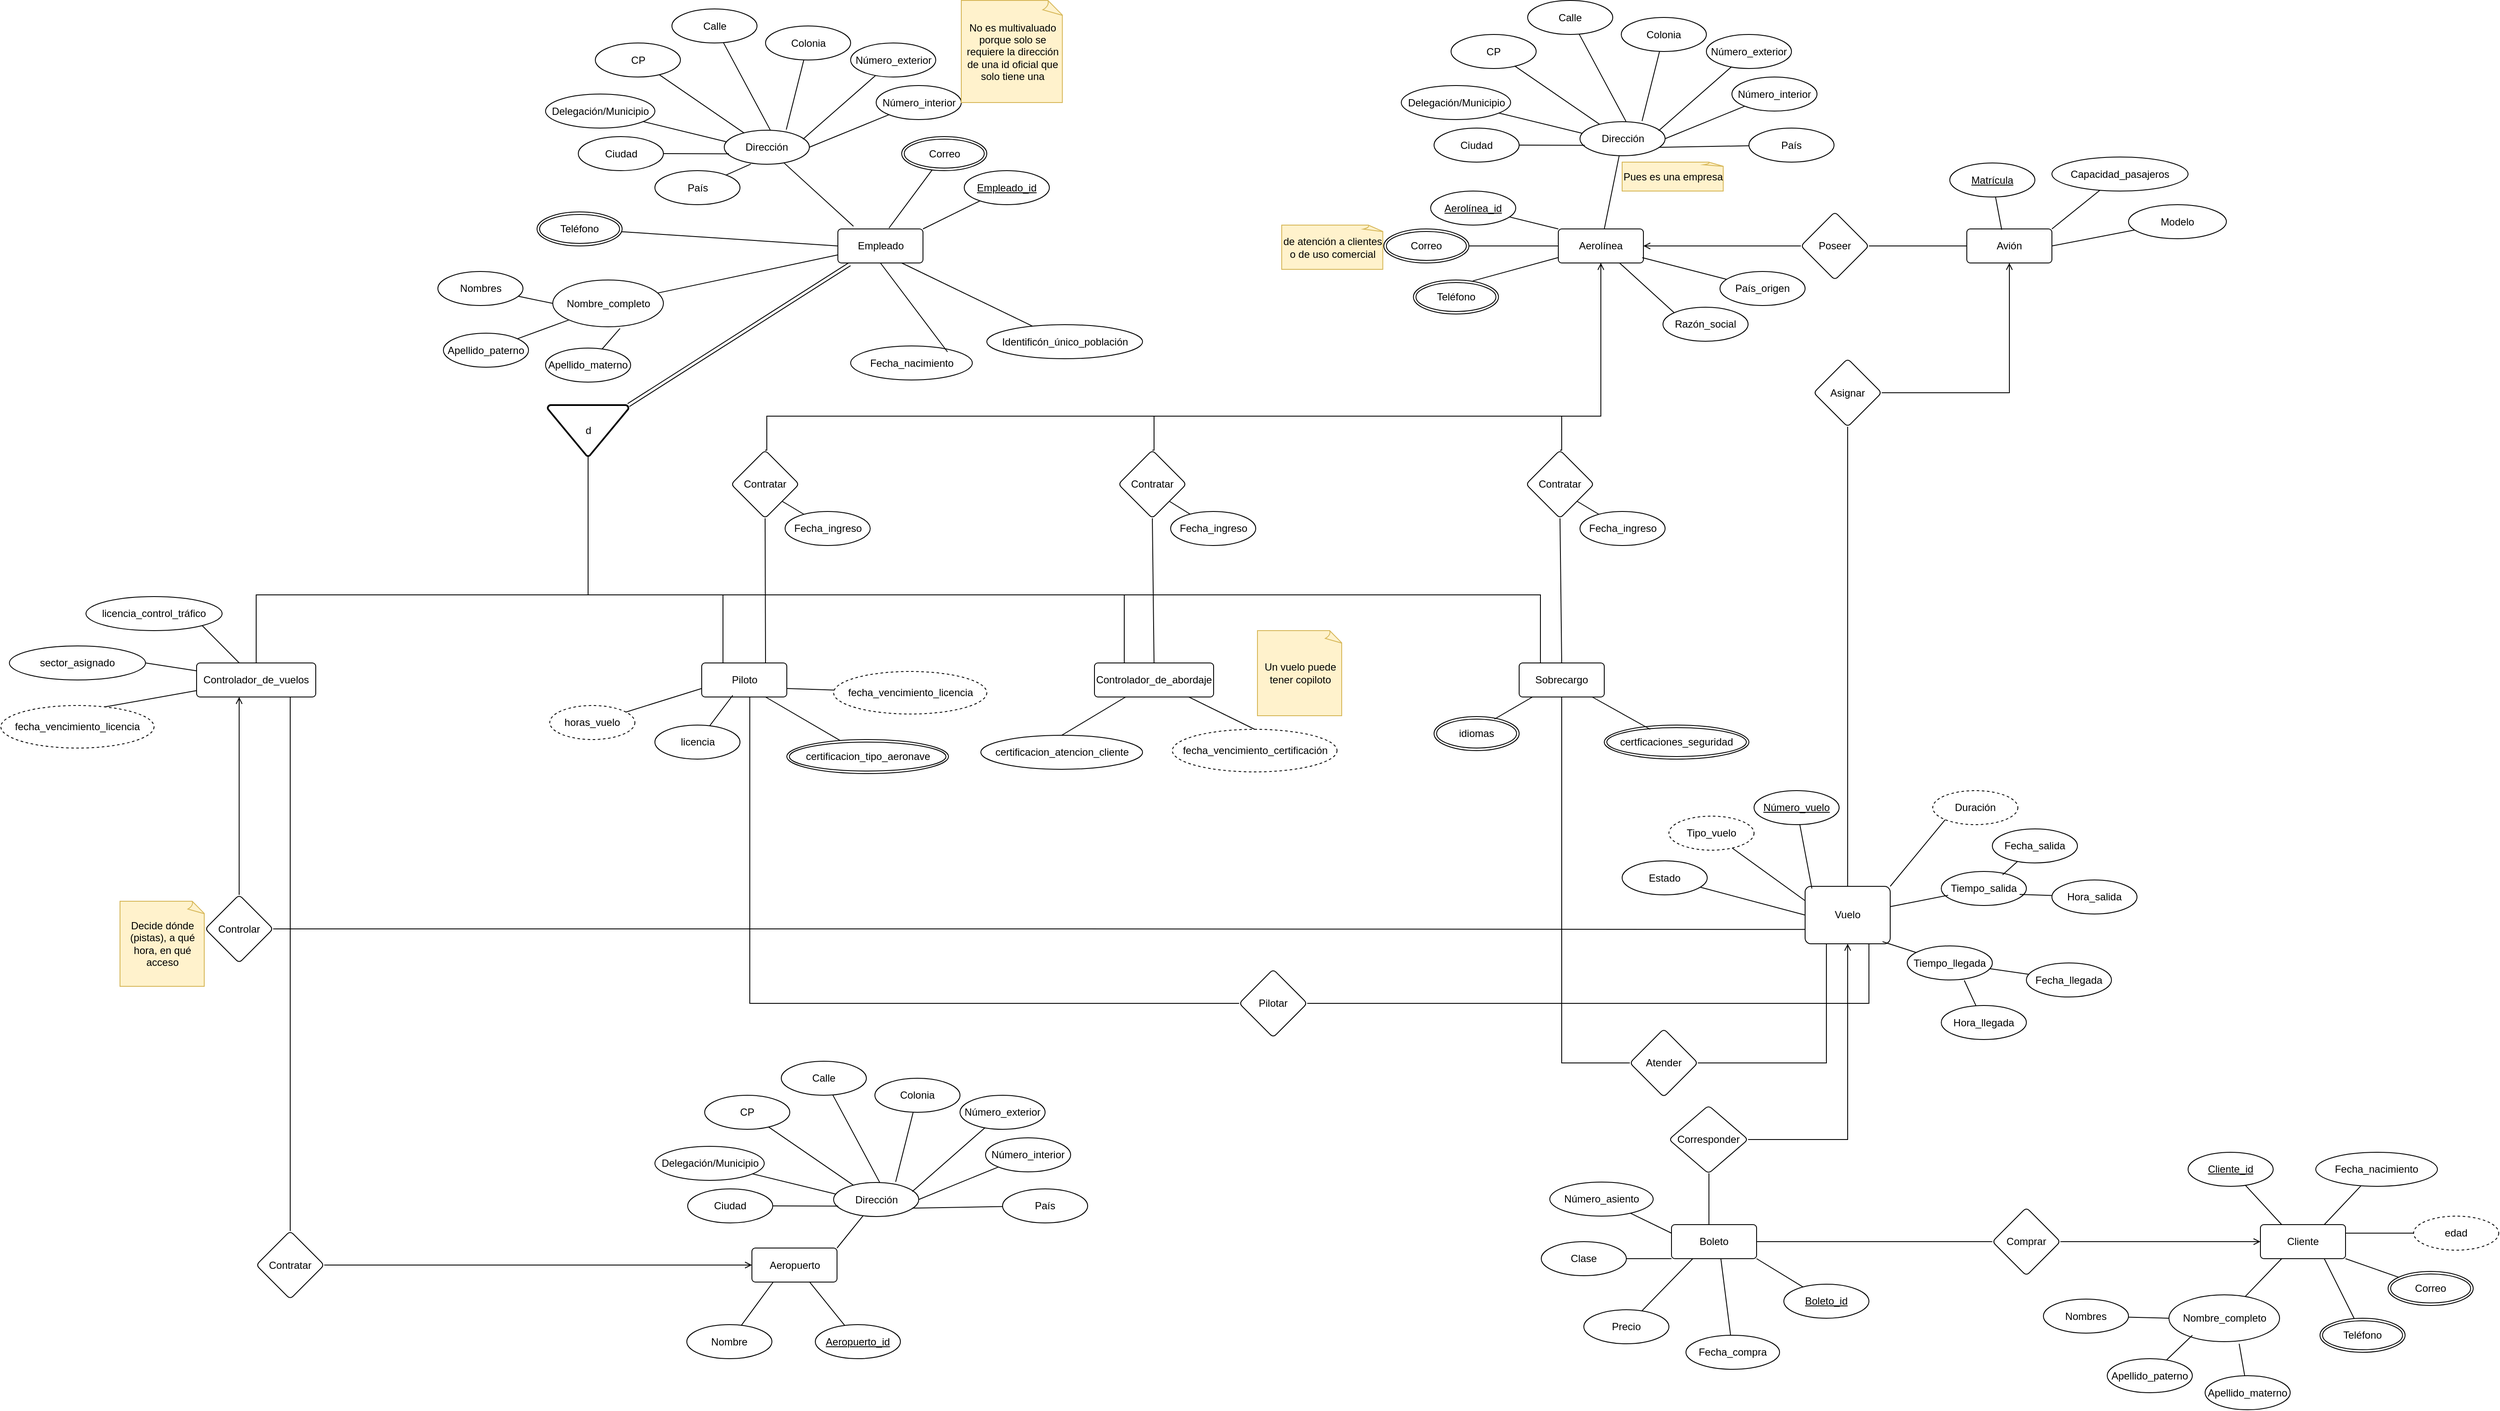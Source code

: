 <mxfile version="28.0.6">
  <diagram name="Página-1" id="A9PW_-a_aorVZS6O-z3_">
    <mxGraphModel dx="4547" dy="1201" grid="1" gridSize="10" guides="1" tooltips="1" connect="1" arrows="1" fold="1" page="1" pageScale="1" pageWidth="827" pageHeight="1169" math="0" shadow="0">
      <root>
        <mxCell id="0" />
        <mxCell id="1" parent="0" />
        <mxCell id="obFpbQmdptYm8J4LqNKV-22" value="d" style="strokeWidth=2;html=1;shape=mxgraph.flowchart.merge_or_storage;whiteSpace=wrap;" parent="1" vertex="1">
          <mxGeometry x="-1137.5" y="507" width="95" height="60" as="geometry" />
        </mxCell>
        <mxCell id="obFpbQmdptYm8J4LqNKV-122" style="rounded=0;orthogonalLoop=1;jettySize=auto;html=1;entryX=0;entryY=0.5;entryDx=0;entryDy=0;endArrow=none;endFill=0;" parent="1" source="obFpbQmdptYm8J4LqNKV-23" target="obFpbQmdptYm8J4LqNKV-25" edge="1">
          <mxGeometry relative="1" as="geometry" />
        </mxCell>
        <mxCell id="obFpbQmdptYm8J4LqNKV-23" value="Teléfono" style="ellipse;shape=doubleEllipse;margin=3;whiteSpace=wrap;html=1;align=center;" parent="1" vertex="1">
          <mxGeometry x="-1150" y="280" width="100" height="40" as="geometry" />
        </mxCell>
        <mxCell id="obFpbQmdptYm8J4LqNKV-24" value="Correo" style="ellipse;shape=doubleEllipse;margin=3;whiteSpace=wrap;html=1;align=center;" parent="1" vertex="1">
          <mxGeometry x="-721.5" y="191.5" width="100" height="40" as="geometry" />
        </mxCell>
        <mxCell id="obFpbQmdptYm8J4LqNKV-25" value="Empleado" style="rounded=1;arcSize=10;whiteSpace=wrap;html=1;align=center;" parent="1" vertex="1">
          <mxGeometry x="-796.5" y="300" width="100" height="40" as="geometry" />
        </mxCell>
        <mxCell id="obFpbQmdptYm8J4LqNKV-120" style="rounded=0;orthogonalLoop=1;jettySize=auto;html=1;entryX=1;entryY=0;entryDx=0;entryDy=0;endArrow=none;endFill=0;" parent="1" source="obFpbQmdptYm8J4LqNKV-27" target="obFpbQmdptYm8J4LqNKV-25" edge="1">
          <mxGeometry relative="1" as="geometry" />
        </mxCell>
        <mxCell id="obFpbQmdptYm8J4LqNKV-27" value="&lt;u&gt;Empleado_id&lt;/u&gt;" style="ellipse;whiteSpace=wrap;html=1;align=center;" parent="1" vertex="1">
          <mxGeometry x="-648" y="231.5" width="100" height="40" as="geometry" />
        </mxCell>
        <mxCell id="obFpbQmdptYm8J4LqNKV-123" style="rounded=0;orthogonalLoop=1;jettySize=auto;html=1;endArrow=none;endFill=0;" parent="1" source="obFpbQmdptYm8J4LqNKV-28" target="obFpbQmdptYm8J4LqNKV-25" edge="1">
          <mxGeometry relative="1" as="geometry" />
        </mxCell>
        <mxCell id="obFpbQmdptYm8J4LqNKV-28" value="Nombre_completo&lt;span style=&quot;text-wrap-mode: nowrap; background-color: transparent; color: rgba(0, 0, 0, 0); font-family: monospace; font-size: 0px; text-align: start;&quot;&gt;%3CmxGraphModel%3E%3Croot%3E%3CmxCell%20id%3D%220%22%2F%3E%3CmxCell%20id%3D%221%22%20parent%3D%220%22%2F%3E%3CmxCell%20id%3D%222%22%20value%3D%22%26lt%3Bdiv%26gt%3B%26lt%3Bspan%20style%3D%26quot%3Bbackground-color%3A%20transparent%3B%20color%3A%20light-dark(rgb(0%2C%200%2C%200)%2C%20rgb(255%2C%20255%2C%20255))%3B%26quot%3B%26gt%3BAeropuerto_id%26lt%3B%2Fspan%26gt%3B%26lt%3B%2Fdiv%26gt%3B%22%20style%3D%22ellipse%3BwhiteSpace%3Dwrap%3Bhtml%3D1%3B%22%20vertex%3D%221%22%20parent%3D%221%22%3E%3CmxGeometry%20x%3D%22450%22%20y%3D%22480%22%20width%3D%22120%22%20height%3D%2280%22%20as%3D%22geometry%22%2F%3E%3C%2FmxCell%3E%3C%2Froot%3E%3C%2FmxGraphModel%3E?_&lt;/span&gt;" style="ellipse;whiteSpace=wrap;html=1;align=center;" parent="1" vertex="1">
          <mxGeometry x="-1131.5" y="360" width="130" height="55" as="geometry" />
        </mxCell>
        <mxCell id="obFpbQmdptYm8J4LqNKV-124" style="rounded=0;orthogonalLoop=1;jettySize=auto;html=1;entryX=0;entryY=0.5;entryDx=0;entryDy=0;endArrow=none;endFill=0;" parent="1" source="obFpbQmdptYm8J4LqNKV-30" target="obFpbQmdptYm8J4LqNKV-28" edge="1">
          <mxGeometry relative="1" as="geometry" />
        </mxCell>
        <mxCell id="obFpbQmdptYm8J4LqNKV-30" value="Nombres" style="ellipse;whiteSpace=wrap;html=1;align=center;" parent="1" vertex="1">
          <mxGeometry x="-1266.5" y="350" width="100" height="40" as="geometry" />
        </mxCell>
        <mxCell id="obFpbQmdptYm8J4LqNKV-125" style="rounded=0;orthogonalLoop=1;jettySize=auto;html=1;entryX=0;entryY=1;entryDx=0;entryDy=0;endArrow=none;endFill=0;" parent="1" source="obFpbQmdptYm8J4LqNKV-31" target="obFpbQmdptYm8J4LqNKV-28" edge="1">
          <mxGeometry relative="1" as="geometry" />
        </mxCell>
        <mxCell id="obFpbQmdptYm8J4LqNKV-31" value="Apellido_paterno" style="ellipse;whiteSpace=wrap;html=1;align=center;" parent="1" vertex="1">
          <mxGeometry x="-1260" y="422.5" width="100" height="40" as="geometry" />
        </mxCell>
        <mxCell id="obFpbQmdptYm8J4LqNKV-32" value="Apellido_materno" style="ellipse;whiteSpace=wrap;html=1;align=center;" parent="1" vertex="1">
          <mxGeometry x="-1140" y="440" width="100" height="40" as="geometry" />
        </mxCell>
        <mxCell id="obFpbQmdptYm8J4LqNKV-33" value="Fecha_nacimiento" style="ellipse;whiteSpace=wrap;html=1;align=center;" parent="1" vertex="1">
          <mxGeometry x="-781.5" y="437.5" width="143" height="40" as="geometry" />
        </mxCell>
        <mxCell id="obFpbQmdptYm8J4LqNKV-110" value="" style="edgeStyle=orthogonalEdgeStyle;rounded=0;orthogonalLoop=1;jettySize=auto;html=1;endArrow=none;endFill=0;startArrow=none;startFill=0;" parent="1" source="obFpbQmdptYm8J4LqNKV-34" target="obFpbQmdptYm8J4LqNKV-109" edge="1">
          <mxGeometry relative="1" as="geometry">
            <Array as="points">
              <mxPoint x="-900" y="1210" />
            </Array>
          </mxGeometry>
        </mxCell>
        <mxCell id="obFpbQmdptYm8J4LqNKV-34" value="Piloto" style="rounded=1;arcSize=10;whiteSpace=wrap;html=1;align=center;" parent="1" vertex="1">
          <mxGeometry x="-956.5" y="810" width="100" height="40" as="geometry" />
        </mxCell>
        <mxCell id="obFpbQmdptYm8J4LqNKV-114" value="" style="edgeStyle=orthogonalEdgeStyle;rounded=0;orthogonalLoop=1;jettySize=auto;html=1;endArrow=none;endFill=0;" parent="1" source="obFpbQmdptYm8J4LqNKV-36" target="obFpbQmdptYm8J4LqNKV-113" edge="1">
          <mxGeometry relative="1" as="geometry">
            <Array as="points">
              <mxPoint x="54" y="1280" />
            </Array>
          </mxGeometry>
        </mxCell>
        <mxCell id="obFpbQmdptYm8J4LqNKV-36" value="Sobrecargo" style="rounded=1;arcSize=10;whiteSpace=wrap;html=1;align=center;" parent="1" vertex="1">
          <mxGeometry x="4" y="810" width="100" height="40" as="geometry" />
        </mxCell>
        <mxCell id="obFpbQmdptYm8J4LqNKV-38" value="horas_vuelo" style="ellipse;whiteSpace=wrap;html=1;align=center;dashed=1;" parent="1" vertex="1">
          <mxGeometry x="-1135" y="860" width="100" height="40" as="geometry" />
        </mxCell>
        <mxCell id="obFpbQmdptYm8J4LqNKV-144" style="rounded=0;orthogonalLoop=1;jettySize=auto;html=1;endArrow=none;endFill=0;" parent="1" source="obFpbQmdptYm8J4LqNKV-39" edge="1">
          <mxGeometry relative="1" as="geometry">
            <mxPoint x="-920" y="848" as="targetPoint" />
          </mxGeometry>
        </mxCell>
        <mxCell id="obFpbQmdptYm8J4LqNKV-39" value="licencia" style="ellipse;whiteSpace=wrap;html=1;align=center;" parent="1" vertex="1">
          <mxGeometry x="-1011.5" y="883" width="100" height="40" as="geometry" />
        </mxCell>
        <mxCell id="obFpbQmdptYm8J4LqNKV-145" style="rounded=0;orthogonalLoop=1;jettySize=auto;html=1;entryX=1;entryY=0.75;entryDx=0;entryDy=0;endArrow=none;endFill=0;" parent="1" source="obFpbQmdptYm8J4LqNKV-41" target="obFpbQmdptYm8J4LqNKV-34" edge="1">
          <mxGeometry relative="1" as="geometry" />
        </mxCell>
        <mxCell id="obFpbQmdptYm8J4LqNKV-41" value="fecha_vencimiento_licencia" style="ellipse;whiteSpace=wrap;html=1;align=center;dashed=1;" parent="1" vertex="1">
          <mxGeometry x="-801.5" y="820" width="180" height="50" as="geometry" />
        </mxCell>
        <mxCell id="obFpbQmdptYm8J4LqNKV-146" style="rounded=0;orthogonalLoop=1;jettySize=auto;html=1;entryX=0.75;entryY=1;entryDx=0;entryDy=0;endArrow=none;endFill=0;" parent="1" source="obFpbQmdptYm8J4LqNKV-43" target="obFpbQmdptYm8J4LqNKV-34" edge="1">
          <mxGeometry relative="1" as="geometry" />
        </mxCell>
        <mxCell id="obFpbQmdptYm8J4LqNKV-43" value="certificacion_tipo_aeronave" style="ellipse;shape=doubleEllipse;margin=3;whiteSpace=wrap;html=1;align=center;" parent="1" vertex="1">
          <mxGeometry x="-856.5" y="900" width="190" height="40" as="geometry" />
        </mxCell>
        <mxCell id="obFpbQmdptYm8J4LqNKV-45" value="idiomas" style="ellipse;shape=doubleEllipse;margin=3;whiteSpace=wrap;html=1;align=center;" parent="1" vertex="1">
          <mxGeometry x="-96" y="873" width="100" height="40" as="geometry" />
        </mxCell>
        <mxCell id="obFpbQmdptYm8J4LqNKV-46" value="certficaciones_seguridad" style="ellipse;shape=doubleEllipse;margin=3;whiteSpace=wrap;html=1;align=center;" parent="1" vertex="1">
          <mxGeometry x="104" y="883" width="170" height="40" as="geometry" />
        </mxCell>
        <mxCell id="obFpbQmdptYm8J4LqNKV-129" style="rounded=0;orthogonalLoop=1;jettySize=auto;html=1;entryX=0.5;entryY=1;entryDx=0;entryDy=0;endArrow=none;endFill=0;" parent="1" source="obFpbQmdptYm8J4LqNKV-48" target="obFpbQmdptYm8J4LqNKV-50" edge="1">
          <mxGeometry relative="1" as="geometry" />
        </mxCell>
        <mxCell id="obFpbQmdptYm8J4LqNKV-176" value="" style="edgeStyle=orthogonalEdgeStyle;rounded=0;orthogonalLoop=1;jettySize=auto;html=1;endArrow=none;endFill=0;startArrow=open;startFill=0;" parent="1" source="obFpbQmdptYm8J4LqNKV-48" target="obFpbQmdptYm8J4LqNKV-175" edge="1">
          <mxGeometry relative="1" as="geometry" />
        </mxCell>
        <mxCell id="obFpbQmdptYm8J4LqNKV-48" value="Aerolínea" style="rounded=1;arcSize=10;whiteSpace=wrap;html=1;align=center;" parent="1" vertex="1">
          <mxGeometry x="50" y="300" width="100" height="40" as="geometry" />
        </mxCell>
        <mxCell id="obFpbQmdptYm8J4LqNKV-131" style="rounded=0;orthogonalLoop=1;jettySize=auto;html=1;entryX=0;entryY=0;entryDx=0;entryDy=0;endArrow=none;endFill=0;" parent="1" source="obFpbQmdptYm8J4LqNKV-49" target="obFpbQmdptYm8J4LqNKV-48" edge="1">
          <mxGeometry relative="1" as="geometry" />
        </mxCell>
        <mxCell id="obFpbQmdptYm8J4LqNKV-49" value="&lt;u&gt;Aerolínea_id&lt;/u&gt;" style="ellipse;whiteSpace=wrap;html=1;align=center;" parent="1" vertex="1">
          <mxGeometry x="-100" y="255.5" width="100" height="40" as="geometry" />
        </mxCell>
        <mxCell id="obFpbQmdptYm8J4LqNKV-50" value="Razón_social" style="ellipse;whiteSpace=wrap;html=1;align=center;" parent="1" vertex="1">
          <mxGeometry x="173" y="392" width="100" height="40" as="geometry" />
        </mxCell>
        <mxCell id="obFpbQmdptYm8J4LqNKV-130" style="rounded=0;orthogonalLoop=1;jettySize=auto;html=1;entryX=0.987;entryY=0.844;entryDx=0;entryDy=0;endArrow=none;endFill=0;entryPerimeter=0;" parent="1" source="obFpbQmdptYm8J4LqNKV-51" target="obFpbQmdptYm8J4LqNKV-48" edge="1">
          <mxGeometry relative="1" as="geometry" />
        </mxCell>
        <mxCell id="obFpbQmdptYm8J4LqNKV-51" value="País_origen" style="ellipse;whiteSpace=wrap;html=1;align=center;" parent="1" vertex="1">
          <mxGeometry x="240" y="350" width="100" height="40" as="geometry" />
        </mxCell>
        <mxCell id="obFpbQmdptYm8J4LqNKV-117" value="" style="edgeStyle=orthogonalEdgeStyle;rounded=0;orthogonalLoop=1;jettySize=auto;html=1;endArrow=none;endFill=0;startArrow=open;startFill=0;" parent="1" source="obFpbQmdptYm8J4LqNKV-52" target="obFpbQmdptYm8J4LqNKV-116" edge="1">
          <mxGeometry relative="1" as="geometry" />
        </mxCell>
        <mxCell id="obFpbQmdptYm8J4LqNKV-52" value="Cliente" style="rounded=1;arcSize=10;whiteSpace=wrap;html=1;align=center;" parent="1" vertex="1">
          <mxGeometry x="875" y="1470" width="100" height="40" as="geometry" />
        </mxCell>
        <mxCell id="obFpbQmdptYm8J4LqNKV-199" style="rounded=0;orthogonalLoop=1;jettySize=auto;html=1;entryX=0.25;entryY=1;entryDx=0;entryDy=0;endArrow=none;endFill=0;" parent="1" source="obFpbQmdptYm8J4LqNKV-54" target="obFpbQmdptYm8J4LqNKV-52" edge="1">
          <mxGeometry relative="1" as="geometry" />
        </mxCell>
        <mxCell id="obFpbQmdptYm8J4LqNKV-54" value="Nombre_completo&lt;span style=&quot;text-wrap-mode: nowrap; background-color: transparent; color: rgba(0, 0, 0, 0); font-family: monospace; font-size: 0px; text-align: start;&quot;&gt;%3CmxGraphModel%3E%3Croot%3E%3CmxCell%20id%3D%220%22%2F%3E%3CmxCell%20id%3D%221%22%20parent%3D%220%22%2F%3E%3CmxCell%20id%3D%222%22%20value%3D%22%26lt%3Bdiv%26gt%3B%26lt%3Bspan%20style%3D%26quot%3Bbackground-color%3A%20transparent%3B%20color%3A%20light-dark(rgb(0%2C%200%2C%200)%2C%20rgb(255%2C%20255%2C%20255))%3B%26quot%3B%26gt%3BAeropuerto_id%26lt%3B%2Fspan%26gt%3B%26lt%3B%2Fdiv%26gt%3B%22%20style%3D%22ellipse%3BwhiteSpace%3Dwrap%3Bhtml%3D1%3B%22%20vertex%3D%221%22%20parent%3D%221%22%3E%3CmxGeometry%20x%3D%22450%22%20y%3D%22480%22%20width%3D%22120%22%20height%3D%2280%22%20as%3D%22geometry%22%2F%3E%3C%2FmxCell%3E%3C%2Froot%3E%3C%2FmxGraphModel%3E?_&lt;/span&gt;" style="ellipse;whiteSpace=wrap;html=1;align=center;" parent="1" vertex="1">
          <mxGeometry x="767.5" y="1552.5" width="130" height="55" as="geometry" />
        </mxCell>
        <mxCell id="obFpbQmdptYm8J4LqNKV-200" style="rounded=0;orthogonalLoop=1;jettySize=auto;html=1;entryX=0;entryY=0.5;entryDx=0;entryDy=0;endArrow=none;endFill=0;" parent="1" source="obFpbQmdptYm8J4LqNKV-55" target="obFpbQmdptYm8J4LqNKV-54" edge="1">
          <mxGeometry relative="1" as="geometry" />
        </mxCell>
        <mxCell id="obFpbQmdptYm8J4LqNKV-55" value="Nombres" style="ellipse;whiteSpace=wrap;html=1;align=center;" parent="1" vertex="1">
          <mxGeometry x="620" y="1557.5" width="100" height="40" as="geometry" />
        </mxCell>
        <mxCell id="obFpbQmdptYm8J4LqNKV-56" value="Apellido_paterno" style="ellipse;whiteSpace=wrap;html=1;align=center;" parent="1" vertex="1">
          <mxGeometry x="695" y="1627.5" width="100" height="40" as="geometry" />
        </mxCell>
        <mxCell id="obFpbQmdptYm8J4LqNKV-202" style="rounded=0;orthogonalLoop=1;jettySize=auto;html=1;endArrow=none;endFill=0;" parent="1" source="obFpbQmdptYm8J4LqNKV-57" edge="1">
          <mxGeometry relative="1" as="geometry">
            <mxPoint x="850" y="1610" as="targetPoint" />
          </mxGeometry>
        </mxCell>
        <mxCell id="obFpbQmdptYm8J4LqNKV-57" value="Apellido_materno" style="ellipse;whiteSpace=wrap;html=1;align=center;" parent="1" vertex="1">
          <mxGeometry x="810" y="1647.5" width="100" height="40" as="geometry" />
        </mxCell>
        <mxCell id="obFpbQmdptYm8J4LqNKV-194" style="rounded=0;orthogonalLoop=1;jettySize=auto;html=1;entryX=0.25;entryY=0;entryDx=0;entryDy=0;endArrow=none;endFill=0;" parent="1" source="obFpbQmdptYm8J4LqNKV-58" target="obFpbQmdptYm8J4LqNKV-52" edge="1">
          <mxGeometry relative="1" as="geometry" />
        </mxCell>
        <mxCell id="obFpbQmdptYm8J4LqNKV-58" value="&lt;u&gt;Cliente_id&lt;/u&gt;" style="ellipse;whiteSpace=wrap;html=1;align=center;" parent="1" vertex="1">
          <mxGeometry x="790" y="1385" width="100" height="40" as="geometry" />
        </mxCell>
        <mxCell id="obFpbQmdptYm8J4LqNKV-59" value="Aeropuerto" style="rounded=1;arcSize=10;whiteSpace=wrap;html=1;align=center;" parent="1" vertex="1">
          <mxGeometry x="-897.5" y="1497.5" width="100" height="40" as="geometry" />
        </mxCell>
        <mxCell id="obFpbQmdptYm8J4LqNKV-167" style="rounded=0;orthogonalLoop=1;jettySize=auto;html=1;entryX=0.675;entryY=0.989;entryDx=0;entryDy=0;endArrow=none;endFill=0;entryPerimeter=0;" parent="1" source="obFpbQmdptYm8J4LqNKV-60" target="obFpbQmdptYm8J4LqNKV-59" edge="1">
          <mxGeometry relative="1" as="geometry" />
        </mxCell>
        <mxCell id="obFpbQmdptYm8J4LqNKV-60" value="&lt;u&gt;Aeropuerto_id&lt;/u&gt;" style="ellipse;whiteSpace=wrap;html=1;align=center;" parent="1" vertex="1">
          <mxGeometry x="-823" y="1587.5" width="100" height="40" as="geometry" />
        </mxCell>
        <mxCell id="obFpbQmdptYm8J4LqNKV-168" style="rounded=0;orthogonalLoop=1;jettySize=auto;html=1;entryX=0.25;entryY=1;entryDx=0;entryDy=0;endArrow=none;endFill=0;" parent="1" source="obFpbQmdptYm8J4LqNKV-63" target="obFpbQmdptYm8J4LqNKV-59" edge="1">
          <mxGeometry relative="1" as="geometry" />
        </mxCell>
        <mxCell id="obFpbQmdptYm8J4LqNKV-63" value="Nombre&lt;span style=&quot;text-wrap-mode: nowrap; color: rgba(0, 0, 0, 0); font-family: monospace; font-size: 0px; text-align: start;&quot;&gt;%3CmxGraphModel%3E%3Croot%3E%3CmxCell%20id%3D%220%22%2F%3E%3CmxCell%20id%3D%221%22%20parent%3D%220%22%2F%3E%3CmxCell%20id%3D%222%22%20value%3D%22%26lt%3Bdiv%26gt%3B%26lt%3Bspan%20style%3D%26quot%3Bbackground-color%3A%20transparent%3B%20color%3A%20light-dark(rgb(0%2C%200%2C%200)%2C%20rgb(255%2C%20255%2C%20255))%3B%26quot%3B%26gt%3BAeropuerto_id%26lt%3B%2Fspan%26gt%3B%26lt%3B%2Fdiv%26gt%3B%22%20style%3D%22ellipse%3BwhiteSpace%3Dwrap%3Bhtml%3D1%3B%22%20vertex%3D%221%22%20parent%3D%221%22%3E%3CmxGeometry%20x%3D%22450%22%20y%3D%22480%22%20width%3D%22120%22%20height%3D%2280%22%20as%3D%22geometry%22%2F%3E%3C%2FmxCell%3E%3C%2Froot%3E%3C%2FmxGraphModel%3E&lt;/span&gt;" style="ellipse;whiteSpace=wrap;html=1;align=center;" parent="1" vertex="1">
          <mxGeometry x="-974" y="1587.5" width="100" height="40" as="geometry" />
        </mxCell>
        <mxCell id="obFpbQmdptYm8J4LqNKV-195" style="rounded=0;orthogonalLoop=1;jettySize=auto;html=1;entryX=0.75;entryY=0;entryDx=0;entryDy=0;endArrow=none;endFill=0;" parent="1" source="obFpbQmdptYm8J4LqNKV-66" target="obFpbQmdptYm8J4LqNKV-52" edge="1">
          <mxGeometry relative="1" as="geometry" />
        </mxCell>
        <mxCell id="obFpbQmdptYm8J4LqNKV-66" value="Fecha_nacimiento" style="ellipse;whiteSpace=wrap;html=1;align=center;" parent="1" vertex="1">
          <mxGeometry x="940" y="1385" width="143" height="40" as="geometry" />
        </mxCell>
        <mxCell id="obFpbQmdptYm8J4LqNKV-196" style="rounded=0;orthogonalLoop=1;jettySize=auto;html=1;entryX=1;entryY=0.25;entryDx=0;entryDy=0;endArrow=none;endFill=0;" parent="1" source="obFpbQmdptYm8J4LqNKV-67" target="obFpbQmdptYm8J4LqNKV-52" edge="1">
          <mxGeometry relative="1" as="geometry" />
        </mxCell>
        <mxCell id="obFpbQmdptYm8J4LqNKV-67" value="edad" style="ellipse;whiteSpace=wrap;html=1;align=center;dashed=1;" parent="1" vertex="1">
          <mxGeometry x="1055" y="1460" width="100" height="40" as="geometry" />
        </mxCell>
        <mxCell id="obFpbQmdptYm8J4LqNKV-198" style="rounded=0;orthogonalLoop=1;jettySize=auto;html=1;entryX=0.75;entryY=1;entryDx=0;entryDy=0;endArrow=none;endFill=0;" parent="1" source="obFpbQmdptYm8J4LqNKV-68" target="obFpbQmdptYm8J4LqNKV-52" edge="1">
          <mxGeometry relative="1" as="geometry" />
        </mxCell>
        <mxCell id="obFpbQmdptYm8J4LqNKV-68" value="Teléfono" style="ellipse;shape=doubleEllipse;margin=3;whiteSpace=wrap;html=1;align=center;" parent="1" vertex="1">
          <mxGeometry x="945" y="1580" width="100" height="40" as="geometry" />
        </mxCell>
        <mxCell id="obFpbQmdptYm8J4LqNKV-197" style="rounded=0;orthogonalLoop=1;jettySize=auto;html=1;entryX=1;entryY=1;entryDx=0;entryDy=0;endArrow=none;endFill=0;" parent="1" source="obFpbQmdptYm8J4LqNKV-69" target="obFpbQmdptYm8J4LqNKV-52" edge="1">
          <mxGeometry relative="1" as="geometry" />
        </mxCell>
        <mxCell id="obFpbQmdptYm8J4LqNKV-69" value="Correo" style="ellipse;shape=doubleEllipse;margin=3;whiteSpace=wrap;html=1;align=center;" parent="1" vertex="1">
          <mxGeometry x="1025" y="1525" width="100" height="40" as="geometry" />
        </mxCell>
        <mxCell id="obFpbQmdptYm8J4LqNKV-134" style="rounded=0;orthogonalLoop=1;jettySize=auto;html=1;entryX=0;entryY=1;entryDx=0;entryDy=0;endArrow=none;endFill=0;exitX=1;exitY=0;exitDx=0;exitDy=0;" parent="1" source="obFpbQmdptYm8J4LqNKV-70" target="obFpbQmdptYm8J4LqNKV-78" edge="1">
          <mxGeometry relative="1" as="geometry" />
        </mxCell>
        <mxCell id="obFpbQmdptYm8J4LqNKV-70" value="Vuelo" style="rounded=1;arcSize=10;whiteSpace=wrap;html=1;align=center;" parent="1" vertex="1">
          <mxGeometry x="340" y="1072.5" width="100" height="67.5" as="geometry" />
        </mxCell>
        <mxCell id="obFpbQmdptYm8J4LqNKV-71" value="&lt;u&gt;Número_vuelo&lt;/u&gt;" style="ellipse;whiteSpace=wrap;html=1;align=center;" parent="1" vertex="1">
          <mxGeometry x="280" y="960" width="100" height="40" as="geometry" />
        </mxCell>
        <mxCell id="obFpbQmdptYm8J4LqNKV-72" value="Fecha_salida" style="ellipse;whiteSpace=wrap;html=1;align=center;" parent="1" vertex="1">
          <mxGeometry x="560" y="1005" width="100" height="40" as="geometry" />
        </mxCell>
        <mxCell id="obFpbQmdptYm8J4LqNKV-73" value="Hora_salida" style="ellipse;whiteSpace=wrap;html=1;align=center;" parent="1" vertex="1">
          <mxGeometry x="630" y="1065" width="100" height="40" as="geometry" />
        </mxCell>
        <mxCell id="obFpbQmdptYm8J4LqNKV-74" value="Tiempo_salida" style="ellipse;whiteSpace=wrap;html=1;align=center;" parent="1" vertex="1">
          <mxGeometry x="500" y="1055" width="100" height="40" as="geometry" />
        </mxCell>
        <mxCell id="obFpbQmdptYm8J4LqNKV-153" style="rounded=0;orthogonalLoop=1;jettySize=auto;html=1;endArrow=none;endFill=0;" parent="1" source="obFpbQmdptYm8J4LqNKV-75" target="obFpbQmdptYm8J4LqNKV-77" edge="1">
          <mxGeometry relative="1" as="geometry" />
        </mxCell>
        <mxCell id="obFpbQmdptYm8J4LqNKV-75" value="Fecha_llegada" style="ellipse;whiteSpace=wrap;html=1;align=center;" parent="1" vertex="1">
          <mxGeometry x="600" y="1162.5" width="100" height="40" as="geometry" />
        </mxCell>
        <mxCell id="obFpbQmdptYm8J4LqNKV-76" value="Hora_llegada" style="ellipse;whiteSpace=wrap;html=1;align=center;" parent="1" vertex="1">
          <mxGeometry x="500" y="1212.5" width="100" height="40" as="geometry" />
        </mxCell>
        <mxCell id="obFpbQmdptYm8J4LqNKV-77" value="Tiempo_llegada" style="ellipse;whiteSpace=wrap;html=1;align=center;" parent="1" vertex="1">
          <mxGeometry x="460" y="1142.5" width="100" height="40" as="geometry" />
        </mxCell>
        <mxCell id="obFpbQmdptYm8J4LqNKV-78" value="Duración" style="ellipse;whiteSpace=wrap;html=1;align=center;dashed=1;" parent="1" vertex="1">
          <mxGeometry x="490" y="960" width="100" height="40" as="geometry" />
        </mxCell>
        <mxCell id="obFpbQmdptYm8J4LqNKV-149" style="rounded=0;orthogonalLoop=1;jettySize=auto;html=1;entryX=0;entryY=0.5;entryDx=0;entryDy=0;endArrow=none;endFill=0;" parent="1" source="obFpbQmdptYm8J4LqNKV-80" target="obFpbQmdptYm8J4LqNKV-70" edge="1">
          <mxGeometry relative="1" as="geometry" />
        </mxCell>
        <mxCell id="obFpbQmdptYm8J4LqNKV-80" value="Estado" style="ellipse;whiteSpace=wrap;html=1;align=center;" parent="1" vertex="1">
          <mxGeometry x="125" y="1042.5" width="100" height="40" as="geometry" />
        </mxCell>
        <mxCell id="obFpbQmdptYm8J4LqNKV-148" style="rounded=0;orthogonalLoop=1;jettySize=auto;html=1;entryX=0;entryY=0.25;entryDx=0;entryDy=0;endArrow=none;endFill=0;" parent="1" source="obFpbQmdptYm8J4LqNKV-82" target="obFpbQmdptYm8J4LqNKV-70" edge="1">
          <mxGeometry relative="1" as="geometry" />
        </mxCell>
        <mxCell id="obFpbQmdptYm8J4LqNKV-82" value="Tipo_vuelo" style="ellipse;whiteSpace=wrap;html=1;align=center;dashed=1;" parent="1" vertex="1">
          <mxGeometry x="180" y="990" width="100" height="40" as="geometry" />
        </mxCell>
        <mxCell id="obFpbQmdptYm8J4LqNKV-186" value="" style="edgeStyle=orthogonalEdgeStyle;rounded=0;orthogonalLoop=1;jettySize=auto;html=1;endArrow=none;endFill=0;" parent="1" source="obFpbQmdptYm8J4LqNKV-83" target="obFpbQmdptYm8J4LqNKV-185" edge="1">
          <mxGeometry relative="1" as="geometry">
            <Array as="points">
              <mxPoint x="227" y="1450" />
              <mxPoint x="227" y="1450" />
            </Array>
          </mxGeometry>
        </mxCell>
        <mxCell id="obFpbQmdptYm8J4LqNKV-83" value="Boleto" style="rounded=1;arcSize=10;whiteSpace=wrap;html=1;align=center;" parent="1" vertex="1">
          <mxGeometry x="183" y="1470" width="100" height="40" as="geometry" />
        </mxCell>
        <mxCell id="obFpbQmdptYm8J4LqNKV-188" style="rounded=0;orthogonalLoop=1;jettySize=auto;html=1;entryX=0;entryY=0.25;entryDx=0;entryDy=0;endArrow=none;endFill=0;" parent="1" source="obFpbQmdptYm8J4LqNKV-84" target="obFpbQmdptYm8J4LqNKV-83" edge="1">
          <mxGeometry relative="1" as="geometry" />
        </mxCell>
        <mxCell id="obFpbQmdptYm8J4LqNKV-84" value="Número_asiento" style="ellipse;whiteSpace=wrap;html=1;align=center;" parent="1" vertex="1">
          <mxGeometry x="40" y="1420" width="121.5" height="40" as="geometry" />
        </mxCell>
        <mxCell id="obFpbQmdptYm8J4LqNKV-193" style="rounded=0;orthogonalLoop=1;jettySize=auto;html=1;entryX=1;entryY=1;entryDx=0;entryDy=0;endArrow=none;endFill=0;" parent="1" source="obFpbQmdptYm8J4LqNKV-86" target="obFpbQmdptYm8J4LqNKV-83" edge="1">
          <mxGeometry relative="1" as="geometry" />
        </mxCell>
        <mxCell id="obFpbQmdptYm8J4LqNKV-86" value="&lt;u&gt;Boleto_id&lt;/u&gt;" style="ellipse;whiteSpace=wrap;html=1;align=center;" parent="1" vertex="1">
          <mxGeometry x="315" y="1540" width="100" height="40" as="geometry" />
        </mxCell>
        <mxCell id="obFpbQmdptYm8J4LqNKV-189" style="rounded=0;orthogonalLoop=1;jettySize=auto;html=1;entryX=0;entryY=1;entryDx=0;entryDy=0;endArrow=none;endFill=0;" parent="1" source="obFpbQmdptYm8J4LqNKV-87" target="obFpbQmdptYm8J4LqNKV-83" edge="1">
          <mxGeometry relative="1" as="geometry" />
        </mxCell>
        <mxCell id="obFpbQmdptYm8J4LqNKV-87" value="Clase" style="ellipse;whiteSpace=wrap;html=1;align=center;" parent="1" vertex="1">
          <mxGeometry x="30" y="1490" width="100" height="40" as="geometry" />
        </mxCell>
        <mxCell id="obFpbQmdptYm8J4LqNKV-191" style="rounded=0;orthogonalLoop=1;jettySize=auto;html=1;entryX=0.25;entryY=1;entryDx=0;entryDy=0;endArrow=none;endFill=0;" parent="1" source="obFpbQmdptYm8J4LqNKV-88" target="obFpbQmdptYm8J4LqNKV-83" edge="1">
          <mxGeometry relative="1" as="geometry" />
        </mxCell>
        <mxCell id="obFpbQmdptYm8J4LqNKV-88" value="Precio" style="ellipse;whiteSpace=wrap;html=1;align=center;" parent="1" vertex="1">
          <mxGeometry x="80" y="1570" width="100" height="40" as="geometry" />
        </mxCell>
        <mxCell id="obFpbQmdptYm8J4LqNKV-89" value="Fecha_compra" style="ellipse;whiteSpace=wrap;html=1;align=center;" parent="1" vertex="1">
          <mxGeometry x="200" y="1600" width="110" height="40" as="geometry" />
        </mxCell>
        <mxCell id="obFpbQmdptYm8J4LqNKV-99" value="Contratar" style="rhombus;whiteSpace=wrap;html=1;rounded=1;arcSize=10;" parent="1" vertex="1">
          <mxGeometry x="-922" y="560" width="80" height="80" as="geometry" />
        </mxCell>
        <mxCell id="ayjCAUZTDBPEH2389OsR-103" style="edgeStyle=orthogonalEdgeStyle;rounded=0;orthogonalLoop=1;jettySize=auto;html=1;entryX=0;entryY=0.75;entryDx=0;entryDy=0;endArrow=none;endFill=0;" parent="1" source="obFpbQmdptYm8J4LqNKV-104" target="obFpbQmdptYm8J4LqNKV-70" edge="1">
          <mxGeometry relative="1" as="geometry" />
        </mxCell>
        <mxCell id="obFpbQmdptYm8J4LqNKV-104" value="Controlar" style="rhombus;whiteSpace=wrap;html=1;rounded=1;arcSize=10;" parent="1" vertex="1">
          <mxGeometry x="-1540" y="1082.5" width="80" height="80" as="geometry" />
        </mxCell>
        <mxCell id="obFpbQmdptYm8J4LqNKV-111" style="edgeStyle=orthogonalEdgeStyle;rounded=0;orthogonalLoop=1;jettySize=auto;html=1;entryX=0.75;entryY=1;entryDx=0;entryDy=0;endArrow=none;endFill=0;" parent="1" source="obFpbQmdptYm8J4LqNKV-109" target="obFpbQmdptYm8J4LqNKV-70" edge="1">
          <mxGeometry relative="1" as="geometry" />
        </mxCell>
        <mxCell id="obFpbQmdptYm8J4LqNKV-109" value="Pilotar" style="rhombus;whiteSpace=wrap;html=1;rounded=1;arcSize=10;" parent="1" vertex="1">
          <mxGeometry x="-325" y="1170" width="80" height="80" as="geometry" />
        </mxCell>
        <mxCell id="obFpbQmdptYm8J4LqNKV-115" style="edgeStyle=orthogonalEdgeStyle;rounded=0;orthogonalLoop=1;jettySize=auto;html=1;entryX=0.25;entryY=1;entryDx=0;entryDy=0;endArrow=none;endFill=0;" parent="1" source="obFpbQmdptYm8J4LqNKV-113" target="obFpbQmdptYm8J4LqNKV-70" edge="1">
          <mxGeometry relative="1" as="geometry" />
        </mxCell>
        <mxCell id="obFpbQmdptYm8J4LqNKV-113" value="Atender" style="rhombus;whiteSpace=wrap;html=1;rounded=1;arcSize=10;" parent="1" vertex="1">
          <mxGeometry x="134" y="1240" width="80" height="80" as="geometry" />
        </mxCell>
        <mxCell id="obFpbQmdptYm8J4LqNKV-118" style="edgeStyle=orthogonalEdgeStyle;rounded=0;orthogonalLoop=1;jettySize=auto;html=1;entryX=1;entryY=0.5;entryDx=0;entryDy=0;endArrow=none;endFill=0;" parent="1" source="obFpbQmdptYm8J4LqNKV-116" target="obFpbQmdptYm8J4LqNKV-83" edge="1">
          <mxGeometry relative="1" as="geometry" />
        </mxCell>
        <mxCell id="obFpbQmdptYm8J4LqNKV-116" value="Comprar" style="rhombus;whiteSpace=wrap;html=1;rounded=1;arcSize=10;" parent="1" vertex="1">
          <mxGeometry x="560" y="1450" width="80" height="80" as="geometry" />
        </mxCell>
        <mxCell id="obFpbQmdptYm8J4LqNKV-119" style="rounded=0;orthogonalLoop=1;jettySize=auto;html=1;entryX=0.6;entryY=-0.025;entryDx=0;entryDy=0;entryPerimeter=0;endArrow=none;endFill=0;" parent="1" source="obFpbQmdptYm8J4LqNKV-24" target="obFpbQmdptYm8J4LqNKV-25" edge="1">
          <mxGeometry relative="1" as="geometry" />
        </mxCell>
        <mxCell id="obFpbQmdptYm8J4LqNKV-127" style="rounded=0;orthogonalLoop=1;jettySize=auto;html=1;entryX=0.608;entryY=1.036;entryDx=0;entryDy=0;entryPerimeter=0;endArrow=none;endFill=0;" parent="1" source="obFpbQmdptYm8J4LqNKV-32" target="obFpbQmdptYm8J4LqNKV-28" edge="1">
          <mxGeometry relative="1" as="geometry" />
        </mxCell>
        <mxCell id="obFpbQmdptYm8J4LqNKV-132" style="rounded=0;orthogonalLoop=1;jettySize=auto;html=1;entryX=0.71;entryY=0.075;entryDx=0;entryDy=0;entryPerimeter=0;endArrow=none;endFill=0;" parent="1" source="obFpbQmdptYm8J4LqNKV-36" target="obFpbQmdptYm8J4LqNKV-45" edge="1">
          <mxGeometry relative="1" as="geometry" />
        </mxCell>
        <mxCell id="obFpbQmdptYm8J4LqNKV-133" style="rounded=0;orthogonalLoop=1;jettySize=auto;html=1;entryX=0.318;entryY=0.125;entryDx=0;entryDy=0;entryPerimeter=0;endArrow=none;endFill=0;" parent="1" source="obFpbQmdptYm8J4LqNKV-36" target="obFpbQmdptYm8J4LqNKV-46" edge="1">
          <mxGeometry relative="1" as="geometry" />
        </mxCell>
        <mxCell id="obFpbQmdptYm8J4LqNKV-135" style="rounded=0;orthogonalLoop=1;jettySize=auto;html=1;entryX=0.08;entryY=0.7;entryDx=0;entryDy=0;entryPerimeter=0;endArrow=none;endFill=0;" parent="1" source="obFpbQmdptYm8J4LqNKV-70" target="obFpbQmdptYm8J4LqNKV-74" edge="1">
          <mxGeometry relative="1" as="geometry" />
        </mxCell>
        <mxCell id="obFpbQmdptYm8J4LqNKV-136" style="rounded=0;orthogonalLoop=1;jettySize=auto;html=1;entryX=0.72;entryY=0.1;entryDx=0;entryDy=0;entryPerimeter=0;endArrow=none;endFill=0;" parent="1" source="obFpbQmdptYm8J4LqNKV-72" target="obFpbQmdptYm8J4LqNKV-74" edge="1">
          <mxGeometry relative="1" as="geometry" />
        </mxCell>
        <mxCell id="obFpbQmdptYm8J4LqNKV-141" style="rounded=0;orthogonalLoop=1;jettySize=auto;html=1;entryX=1;entryY=0;entryDx=0;entryDy=0;entryPerimeter=0;endArrow=none;endFill=0;exitX=0.138;exitY=1.037;exitDx=0;exitDy=0;exitPerimeter=0;shape=link;" parent="1" source="obFpbQmdptYm8J4LqNKV-25" target="obFpbQmdptYm8J4LqNKV-22" edge="1">
          <mxGeometry relative="1" as="geometry">
            <mxPoint x="-632.599" y="344.75" as="sourcePoint" />
            <mxPoint x="-621.5" y="503.25" as="targetPoint" />
          </mxGeometry>
        </mxCell>
        <mxCell id="obFpbQmdptYm8J4LqNKV-143" style="rounded=0;orthogonalLoop=1;jettySize=auto;html=1;entryX=0;entryY=0.75;entryDx=0;entryDy=0;endArrow=none;endFill=0;" parent="1" source="obFpbQmdptYm8J4LqNKV-38" target="obFpbQmdptYm8J4LqNKV-34" edge="1">
          <mxGeometry relative="1" as="geometry" />
        </mxCell>
        <mxCell id="obFpbQmdptYm8J4LqNKV-147" style="rounded=0;orthogonalLoop=1;jettySize=auto;html=1;entryX=0.08;entryY=0.038;entryDx=0;entryDy=0;entryPerimeter=0;endArrow=none;endFill=0;" parent="1" source="obFpbQmdptYm8J4LqNKV-71" target="obFpbQmdptYm8J4LqNKV-70" edge="1">
          <mxGeometry relative="1" as="geometry" />
        </mxCell>
        <mxCell id="obFpbQmdptYm8J4LqNKV-151" style="rounded=0;orthogonalLoop=1;jettySize=auto;html=1;entryX=0.91;entryY=0.963;entryDx=0;entryDy=0;entryPerimeter=0;endArrow=none;endFill=0;" parent="1" source="obFpbQmdptYm8J4LqNKV-77" target="obFpbQmdptYm8J4LqNKV-70" edge="1">
          <mxGeometry relative="1" as="geometry" />
        </mxCell>
        <mxCell id="obFpbQmdptYm8J4LqNKV-152" style="rounded=0;orthogonalLoop=1;jettySize=auto;html=1;entryX=0.92;entryY=0.675;entryDx=0;entryDy=0;entryPerimeter=0;endArrow=none;endFill=0;" parent="1" source="obFpbQmdptYm8J4LqNKV-73" target="obFpbQmdptYm8J4LqNKV-74" edge="1">
          <mxGeometry relative="1" as="geometry" />
        </mxCell>
        <mxCell id="obFpbQmdptYm8J4LqNKV-154" style="rounded=0;orthogonalLoop=1;jettySize=auto;html=1;entryX=0.67;entryY=1.013;entryDx=0;entryDy=0;entryPerimeter=0;endArrow=none;endFill=0;" parent="1" source="obFpbQmdptYm8J4LqNKV-76" target="obFpbQmdptYm8J4LqNKV-77" edge="1">
          <mxGeometry relative="1" as="geometry" />
        </mxCell>
        <mxCell id="obFpbQmdptYm8J4LqNKV-156" value="Un vuelo puede tener copiloto" style="whiteSpace=wrap;html=1;shape=mxgraph.basic.document;fillColor=#fff2cc;strokeColor=#d6b656;" parent="1" vertex="1">
          <mxGeometry x="-303.5" y="772" width="100" height="100" as="geometry" />
        </mxCell>
        <mxCell id="obFpbQmdptYm8J4LqNKV-159" value="Decide dónde (pistas), a qué hora, en qué acceso" style="whiteSpace=wrap;html=1;shape=mxgraph.basic.document;fillColor=#fff2cc;strokeColor=#d6b656;" parent="1" vertex="1">
          <mxGeometry x="-1640" y="1090" width="100" height="100" as="geometry" />
        </mxCell>
        <mxCell id="obFpbQmdptYm8J4LqNKV-161" value="Avión" style="rounded=1;arcSize=10;whiteSpace=wrap;html=1;align=center;" parent="1" vertex="1">
          <mxGeometry x="530" y="300" width="100" height="40" as="geometry" />
        </mxCell>
        <mxCell id="obFpbQmdptYm8J4LqNKV-162" value="&lt;u&gt;Matrícula&lt;/u&gt;" style="ellipse;whiteSpace=wrap;html=1;align=center;" parent="1" vertex="1">
          <mxGeometry x="510" y="222.5" width="100" height="40" as="geometry" />
        </mxCell>
        <mxCell id="obFpbQmdptYm8J4LqNKV-163" value="Capacidad_pasajeros" style="ellipse;whiteSpace=wrap;html=1;align=center;" parent="1" vertex="1">
          <mxGeometry x="630" y="215.5" width="160" height="40" as="geometry" />
        </mxCell>
        <mxCell id="obFpbQmdptYm8J4LqNKV-180" style="rounded=0;orthogonalLoop=1;jettySize=auto;html=1;entryX=1;entryY=0.5;entryDx=0;entryDy=0;endArrow=none;endFill=0;" parent="1" source="obFpbQmdptYm8J4LqNKV-166" target="obFpbQmdptYm8J4LqNKV-161" edge="1">
          <mxGeometry relative="1" as="geometry" />
        </mxCell>
        <mxCell id="obFpbQmdptYm8J4LqNKV-166" value="Modelo" style="ellipse;whiteSpace=wrap;html=1;align=center;" parent="1" vertex="1">
          <mxGeometry x="720" y="271.5" width="115" height="40" as="geometry" />
        </mxCell>
        <mxCell id="obFpbQmdptYm8J4LqNKV-177" style="edgeStyle=orthogonalEdgeStyle;rounded=0;orthogonalLoop=1;jettySize=auto;html=1;entryX=0;entryY=0.5;entryDx=0;entryDy=0;endArrow=none;endFill=0;" parent="1" source="obFpbQmdptYm8J4LqNKV-175" target="obFpbQmdptYm8J4LqNKV-161" edge="1">
          <mxGeometry relative="1" as="geometry" />
        </mxCell>
        <mxCell id="obFpbQmdptYm8J4LqNKV-175" value="Poseer" style="rhombus;whiteSpace=wrap;html=1;rounded=1;arcSize=10;" parent="1" vertex="1">
          <mxGeometry x="335" y="280" width="80" height="80" as="geometry" />
        </mxCell>
        <mxCell id="obFpbQmdptYm8J4LqNKV-178" style="rounded=0;orthogonalLoop=1;jettySize=auto;html=1;entryX=0.41;entryY=0.025;entryDx=0;entryDy=0;entryPerimeter=0;endArrow=none;endFill=0;" parent="1" source="obFpbQmdptYm8J4LqNKV-162" target="obFpbQmdptYm8J4LqNKV-161" edge="1">
          <mxGeometry relative="1" as="geometry" />
        </mxCell>
        <mxCell id="obFpbQmdptYm8J4LqNKV-179" style="rounded=0;orthogonalLoop=1;jettySize=auto;html=1;entryX=1;entryY=0;entryDx=0;entryDy=0;endArrow=none;endFill=0;" parent="1" source="obFpbQmdptYm8J4LqNKV-163" target="obFpbQmdptYm8J4LqNKV-161" edge="1">
          <mxGeometry relative="1" as="geometry" />
        </mxCell>
        <mxCell id="obFpbQmdptYm8J4LqNKV-183" style="edgeStyle=orthogonalEdgeStyle;rounded=0;orthogonalLoop=1;jettySize=auto;html=1;entryX=0.5;entryY=1;entryDx=0;entryDy=0;endArrow=open;endFill=0;" parent="1" source="obFpbQmdptYm8J4LqNKV-181" target="obFpbQmdptYm8J4LqNKV-161" edge="1">
          <mxGeometry relative="1" as="geometry" />
        </mxCell>
        <mxCell id="ayjCAUZTDBPEH2389OsR-109" style="edgeStyle=orthogonalEdgeStyle;rounded=0;orthogonalLoop=1;jettySize=auto;html=1;entryX=0.5;entryY=0;entryDx=0;entryDy=0;endArrow=none;endFill=0;" parent="1" source="obFpbQmdptYm8J4LqNKV-181" target="obFpbQmdptYm8J4LqNKV-70" edge="1">
          <mxGeometry relative="1" as="geometry" />
        </mxCell>
        <mxCell id="obFpbQmdptYm8J4LqNKV-181" value="Asignar" style="rhombus;whiteSpace=wrap;html=1;rounded=1;arcSize=10;" parent="1" vertex="1">
          <mxGeometry x="350" y="452.5" width="80" height="80" as="geometry" />
        </mxCell>
        <mxCell id="obFpbQmdptYm8J4LqNKV-187" style="edgeStyle=orthogonalEdgeStyle;rounded=0;orthogonalLoop=1;jettySize=auto;html=1;entryX=0.5;entryY=1;entryDx=0;entryDy=0;endArrow=open;endFill=0;" parent="1" source="obFpbQmdptYm8J4LqNKV-185" target="obFpbQmdptYm8J4LqNKV-70" edge="1">
          <mxGeometry relative="1" as="geometry" />
        </mxCell>
        <mxCell id="obFpbQmdptYm8J4LqNKV-185" value="Corresponder" style="rhombus;whiteSpace=wrap;html=1;rounded=1;arcSize=10;" parent="1" vertex="1">
          <mxGeometry x="180" y="1330" width="93" height="80" as="geometry" />
        </mxCell>
        <mxCell id="obFpbQmdptYm8J4LqNKV-192" style="rounded=0;orthogonalLoop=1;jettySize=auto;html=1;entryX=0.58;entryY=1;entryDx=0;entryDy=0;entryPerimeter=0;endArrow=none;endFill=0;" parent="1" source="obFpbQmdptYm8J4LqNKV-89" target="obFpbQmdptYm8J4LqNKV-83" edge="1">
          <mxGeometry relative="1" as="geometry" />
        </mxCell>
        <mxCell id="obFpbQmdptYm8J4LqNKV-201" style="rounded=0;orthogonalLoop=1;jettySize=auto;html=1;entryX=0.212;entryY=0.864;entryDx=0;entryDy=0;entryPerimeter=0;endArrow=none;endFill=0;" parent="1" source="obFpbQmdptYm8J4LqNKV-56" target="obFpbQmdptYm8J4LqNKV-54" edge="1">
          <mxGeometry relative="1" as="geometry" />
        </mxCell>
        <mxCell id="ayjCAUZTDBPEH2389OsR-1" style="rounded=0;orthogonalLoop=1;jettySize=auto;html=1;entryX=1;entryY=1;entryDx=0;entryDy=0;endArrow=none;endFill=0;" parent="1" source="ayjCAUZTDBPEH2389OsR-2" target="obFpbQmdptYm8J4LqNKV-99" edge="1">
          <mxGeometry relative="1" as="geometry">
            <mxPoint x="-222" y="232.5" as="targetPoint" />
          </mxGeometry>
        </mxCell>
        <mxCell id="ayjCAUZTDBPEH2389OsR-2" value="Fecha_ingreso" style="ellipse;whiteSpace=wrap;html=1;align=center;" parent="1" vertex="1">
          <mxGeometry x="-858.5" y="632" width="100" height="40" as="geometry" />
        </mxCell>
        <mxCell id="ayjCAUZTDBPEH2389OsR-7" value="Dirección" style="ellipse;whiteSpace=wrap;html=1;align=center;" parent="1" vertex="1">
          <mxGeometry x="-930" y="184" width="100" height="40" as="geometry" />
        </mxCell>
        <mxCell id="ayjCAUZTDBPEH2389OsR-8" value="País" style="ellipse;whiteSpace=wrap;html=1;align=center;" parent="1" vertex="1">
          <mxGeometry x="-1011.5" y="231.5" width="100" height="40" as="geometry" />
        </mxCell>
        <mxCell id="ayjCAUZTDBPEH2389OsR-9" value="Delegación/Municipio" style="ellipse;whiteSpace=wrap;html=1;align=center;" parent="1" vertex="1">
          <mxGeometry x="-1140" y="141.5" width="128.5" height="40" as="geometry" />
        </mxCell>
        <mxCell id="ayjCAUZTDBPEH2389OsR-10" value="Ciudad" style="ellipse;whiteSpace=wrap;html=1;align=center;" parent="1" vertex="1">
          <mxGeometry x="-1101.5" y="191.5" width="100" height="40" as="geometry" />
        </mxCell>
        <mxCell id="ayjCAUZTDBPEH2389OsR-11" value="CP" style="ellipse;whiteSpace=wrap;html=1;align=center;" parent="1" vertex="1">
          <mxGeometry x="-1081.5" y="81.5" width="100" height="40" as="geometry" />
        </mxCell>
        <mxCell id="ayjCAUZTDBPEH2389OsR-12" value="Calle" style="ellipse;whiteSpace=wrap;html=1;align=center;" parent="1" vertex="1">
          <mxGeometry x="-991.5" y="41.5" width="100" height="40" as="geometry" />
        </mxCell>
        <mxCell id="ayjCAUZTDBPEH2389OsR-13" value="Colonia" style="ellipse;whiteSpace=wrap;html=1;align=center;" parent="1" vertex="1">
          <mxGeometry x="-881.5" y="61.5" width="100" height="40" as="geometry" />
        </mxCell>
        <mxCell id="ayjCAUZTDBPEH2389OsR-14" value="Número_exterior" style="ellipse;whiteSpace=wrap;html=1;align=center;" parent="1" vertex="1">
          <mxGeometry x="-781.5" y="81.5" width="100" height="40" as="geometry" />
        </mxCell>
        <mxCell id="ayjCAUZTDBPEH2389OsR-15" style="rounded=0;orthogonalLoop=1;jettySize=auto;html=1;entryX=0.924;entryY=0.266;entryDx=0;entryDy=0;entryPerimeter=0;endArrow=none;endFill=0;" parent="1" source="ayjCAUZTDBPEH2389OsR-14" target="ayjCAUZTDBPEH2389OsR-7" edge="1">
          <mxGeometry relative="1" as="geometry" />
        </mxCell>
        <mxCell id="ayjCAUZTDBPEH2389OsR-16" style="rounded=0;orthogonalLoop=1;jettySize=auto;html=1;entryX=0.729;entryY=-0.02;entryDx=0;entryDy=0;entryPerimeter=0;endArrow=none;endFill=0;" parent="1" source="ayjCAUZTDBPEH2389OsR-13" target="ayjCAUZTDBPEH2389OsR-7" edge="1">
          <mxGeometry relative="1" as="geometry" />
        </mxCell>
        <mxCell id="ayjCAUZTDBPEH2389OsR-17" style="rounded=0;orthogonalLoop=1;jettySize=auto;html=1;entryX=0.541;entryY=-0.005;entryDx=0;entryDy=0;entryPerimeter=0;endArrow=none;endFill=0;" parent="1" source="ayjCAUZTDBPEH2389OsR-12" target="ayjCAUZTDBPEH2389OsR-7" edge="1">
          <mxGeometry relative="1" as="geometry" />
        </mxCell>
        <mxCell id="ayjCAUZTDBPEH2389OsR-18" style="rounded=0;orthogonalLoop=1;jettySize=auto;html=1;entryX=0.232;entryY=0.08;entryDx=0;entryDy=0;entryPerimeter=0;endArrow=none;endFill=0;" parent="1" source="ayjCAUZTDBPEH2389OsR-11" target="ayjCAUZTDBPEH2389OsR-7" edge="1">
          <mxGeometry relative="1" as="geometry" />
        </mxCell>
        <mxCell id="ayjCAUZTDBPEH2389OsR-19" style="rounded=0;orthogonalLoop=1;jettySize=auto;html=1;entryX=0.021;entryY=0.338;entryDx=0;entryDy=0;entryPerimeter=0;endArrow=none;endFill=0;" parent="1" source="ayjCAUZTDBPEH2389OsR-9" target="ayjCAUZTDBPEH2389OsR-7" edge="1">
          <mxGeometry relative="1" as="geometry" />
        </mxCell>
        <mxCell id="ayjCAUZTDBPEH2389OsR-20" style="rounded=0;orthogonalLoop=1;jettySize=auto;html=1;entryX=0.055;entryY=0.695;entryDx=0;entryDy=0;entryPerimeter=0;endArrow=none;endFill=0;" parent="1" source="ayjCAUZTDBPEH2389OsR-10" target="ayjCAUZTDBPEH2389OsR-7" edge="1">
          <mxGeometry relative="1" as="geometry" />
        </mxCell>
        <mxCell id="ayjCAUZTDBPEH2389OsR-21" style="rounded=0;orthogonalLoop=1;jettySize=auto;html=1;entryX=0.312;entryY=0.995;entryDx=0;entryDy=0;entryPerimeter=0;endArrow=none;endFill=0;" parent="1" source="ayjCAUZTDBPEH2389OsR-8" target="ayjCAUZTDBPEH2389OsR-7" edge="1">
          <mxGeometry relative="1" as="geometry" />
        </mxCell>
        <mxCell id="ayjCAUZTDBPEH2389OsR-23" style="rounded=0;orthogonalLoop=1;jettySize=auto;html=1;entryX=1;entryY=0.5;entryDx=0;entryDy=0;endArrow=none;endFill=0;" parent="1" source="ayjCAUZTDBPEH2389OsR-22" target="ayjCAUZTDBPEH2389OsR-7" edge="1">
          <mxGeometry relative="1" as="geometry" />
        </mxCell>
        <mxCell id="ayjCAUZTDBPEH2389OsR-22" value="Número_interior" style="ellipse;whiteSpace=wrap;html=1;align=center;" parent="1" vertex="1">
          <mxGeometry x="-751.5" y="131.5" width="100" height="40" as="geometry" />
        </mxCell>
        <mxCell id="ayjCAUZTDBPEH2389OsR-24" style="rounded=0;orthogonalLoop=1;jettySize=auto;html=1;entryX=0.183;entryY=-0.079;entryDx=0;entryDy=0;entryPerimeter=0;endArrow=none;endFill=0;" parent="1" source="ayjCAUZTDBPEH2389OsR-7" target="obFpbQmdptYm8J4LqNKV-25" edge="1">
          <mxGeometry relative="1" as="geometry" />
        </mxCell>
        <mxCell id="ayjCAUZTDBPEH2389OsR-26" value="No es multivaluado porque solo se requiere la dirección de una id oficial que solo tiene una" style="whiteSpace=wrap;html=1;shape=mxgraph.basic.document;fillColor=#fff2cc;strokeColor=#d6b656;" parent="1" vertex="1">
          <mxGeometry x="-651.5" y="31.5" width="120" height="120" as="geometry" />
        </mxCell>
        <mxCell id="ayjCAUZTDBPEH2389OsR-31" style="rounded=0;orthogonalLoop=1;jettySize=auto;html=1;entryX=0.75;entryY=1;entryDx=0;entryDy=0;endArrow=none;endFill=0;" parent="1" source="ayjCAUZTDBPEH2389OsR-29" target="obFpbQmdptYm8J4LqNKV-25" edge="1">
          <mxGeometry relative="1" as="geometry" />
        </mxCell>
        <mxCell id="ayjCAUZTDBPEH2389OsR-29" value="Identificón_único_población" style="ellipse;whiteSpace=wrap;html=1;align=center;" parent="1" vertex="1">
          <mxGeometry x="-621.5" y="412.5" width="183" height="40" as="geometry" />
        </mxCell>
        <mxCell id="ayjCAUZTDBPEH2389OsR-30" style="rounded=0;orthogonalLoop=1;jettySize=auto;html=1;entryX=0.796;entryY=0.175;entryDx=0;entryDy=0;entryPerimeter=0;endArrow=none;endFill=0;exitX=0.5;exitY=1;exitDx=0;exitDy=0;" parent="1" source="obFpbQmdptYm8J4LqNKV-25" target="obFpbQmdptYm8J4LqNKV-33" edge="1">
          <mxGeometry relative="1" as="geometry" />
        </mxCell>
        <mxCell id="ayjCAUZTDBPEH2389OsR-32" value="Teléfono" style="ellipse;shape=doubleEllipse;margin=3;whiteSpace=wrap;html=1;align=center;" parent="1" vertex="1">
          <mxGeometry x="-120.25" y="360" width="100" height="40" as="geometry" />
        </mxCell>
        <mxCell id="ayjCAUZTDBPEH2389OsR-50" style="rounded=0;orthogonalLoop=1;jettySize=auto;html=1;endArrow=none;endFill=0;" parent="1" source="ayjCAUZTDBPEH2389OsR-33" target="obFpbQmdptYm8J4LqNKV-48" edge="1">
          <mxGeometry relative="1" as="geometry" />
        </mxCell>
        <mxCell id="ayjCAUZTDBPEH2389OsR-33" value="Dirección" style="ellipse;whiteSpace=wrap;html=1;align=center;" parent="1" vertex="1">
          <mxGeometry x="75.5" y="174" width="100" height="40" as="geometry" />
        </mxCell>
        <mxCell id="ayjCAUZTDBPEH2389OsR-34" value="País" style="ellipse;whiteSpace=wrap;html=1;align=center;" parent="1" vertex="1">
          <mxGeometry x="274" y="181.5" width="100" height="40" as="geometry" />
        </mxCell>
        <mxCell id="ayjCAUZTDBPEH2389OsR-35" value="Delegación/Municipio" style="ellipse;whiteSpace=wrap;html=1;align=center;" parent="1" vertex="1">
          <mxGeometry x="-134.5" y="131.5" width="128.5" height="40" as="geometry" />
        </mxCell>
        <mxCell id="ayjCAUZTDBPEH2389OsR-36" value="Ciudad" style="ellipse;whiteSpace=wrap;html=1;align=center;" parent="1" vertex="1">
          <mxGeometry x="-96" y="181.5" width="100" height="40" as="geometry" />
        </mxCell>
        <mxCell id="ayjCAUZTDBPEH2389OsR-37" value="CP" style="ellipse;whiteSpace=wrap;html=1;align=center;" parent="1" vertex="1">
          <mxGeometry x="-76" y="71.5" width="100" height="40" as="geometry" />
        </mxCell>
        <mxCell id="ayjCAUZTDBPEH2389OsR-38" value="Calle" style="ellipse;whiteSpace=wrap;html=1;align=center;" parent="1" vertex="1">
          <mxGeometry x="14" y="31.5" width="100" height="40" as="geometry" />
        </mxCell>
        <mxCell id="ayjCAUZTDBPEH2389OsR-39" value="Colonia" style="ellipse;whiteSpace=wrap;html=1;align=center;" parent="1" vertex="1">
          <mxGeometry x="124" y="51.5" width="100" height="40" as="geometry" />
        </mxCell>
        <mxCell id="ayjCAUZTDBPEH2389OsR-40" value="Número_exterior" style="ellipse;whiteSpace=wrap;html=1;align=center;" parent="1" vertex="1">
          <mxGeometry x="224" y="71.5" width="100" height="40" as="geometry" />
        </mxCell>
        <mxCell id="ayjCAUZTDBPEH2389OsR-41" style="rounded=0;orthogonalLoop=1;jettySize=auto;html=1;entryX=0.924;entryY=0.266;entryDx=0;entryDy=0;entryPerimeter=0;endArrow=none;endFill=0;" parent="1" source="ayjCAUZTDBPEH2389OsR-40" target="ayjCAUZTDBPEH2389OsR-33" edge="1">
          <mxGeometry relative="1" as="geometry" />
        </mxCell>
        <mxCell id="ayjCAUZTDBPEH2389OsR-42" style="rounded=0;orthogonalLoop=1;jettySize=auto;html=1;entryX=0.729;entryY=-0.02;entryDx=0;entryDy=0;entryPerimeter=0;endArrow=none;endFill=0;" parent="1" source="ayjCAUZTDBPEH2389OsR-39" target="ayjCAUZTDBPEH2389OsR-33" edge="1">
          <mxGeometry relative="1" as="geometry" />
        </mxCell>
        <mxCell id="ayjCAUZTDBPEH2389OsR-43" style="rounded=0;orthogonalLoop=1;jettySize=auto;html=1;entryX=0.541;entryY=-0.005;entryDx=0;entryDy=0;entryPerimeter=0;endArrow=none;endFill=0;" parent="1" source="ayjCAUZTDBPEH2389OsR-38" target="ayjCAUZTDBPEH2389OsR-33" edge="1">
          <mxGeometry relative="1" as="geometry" />
        </mxCell>
        <mxCell id="ayjCAUZTDBPEH2389OsR-44" style="rounded=0;orthogonalLoop=1;jettySize=auto;html=1;entryX=0.232;entryY=0.08;entryDx=0;entryDy=0;entryPerimeter=0;endArrow=none;endFill=0;" parent="1" source="ayjCAUZTDBPEH2389OsR-37" target="ayjCAUZTDBPEH2389OsR-33" edge="1">
          <mxGeometry relative="1" as="geometry" />
        </mxCell>
        <mxCell id="ayjCAUZTDBPEH2389OsR-45" style="rounded=0;orthogonalLoop=1;jettySize=auto;html=1;entryX=0.021;entryY=0.338;entryDx=0;entryDy=0;entryPerimeter=0;endArrow=none;endFill=0;" parent="1" source="ayjCAUZTDBPEH2389OsR-35" target="ayjCAUZTDBPEH2389OsR-33" edge="1">
          <mxGeometry relative="1" as="geometry" />
        </mxCell>
        <mxCell id="ayjCAUZTDBPEH2389OsR-46" style="rounded=0;orthogonalLoop=1;jettySize=auto;html=1;entryX=0.055;entryY=0.695;entryDx=0;entryDy=0;entryPerimeter=0;endArrow=none;endFill=0;" parent="1" source="ayjCAUZTDBPEH2389OsR-36" target="ayjCAUZTDBPEH2389OsR-33" edge="1">
          <mxGeometry relative="1" as="geometry" />
        </mxCell>
        <mxCell id="ayjCAUZTDBPEH2389OsR-47" style="rounded=0;orthogonalLoop=1;jettySize=auto;html=1;endArrow=none;endFill=0;entryX=0.924;entryY=0.753;entryDx=0;entryDy=0;entryPerimeter=0;" parent="1" source="ayjCAUZTDBPEH2389OsR-34" target="ayjCAUZTDBPEH2389OsR-33" edge="1">
          <mxGeometry relative="1" as="geometry" />
        </mxCell>
        <mxCell id="ayjCAUZTDBPEH2389OsR-48" style="rounded=0;orthogonalLoop=1;jettySize=auto;html=1;entryX=1;entryY=0.5;entryDx=0;entryDy=0;endArrow=none;endFill=0;" parent="1" source="ayjCAUZTDBPEH2389OsR-49" target="ayjCAUZTDBPEH2389OsR-33" edge="1">
          <mxGeometry relative="1" as="geometry" />
        </mxCell>
        <mxCell id="ayjCAUZTDBPEH2389OsR-49" value="Número_interior" style="ellipse;whiteSpace=wrap;html=1;align=center;" parent="1" vertex="1">
          <mxGeometry x="254" y="121.5" width="100" height="40" as="geometry" />
        </mxCell>
        <mxCell id="ayjCAUZTDBPEH2389OsR-51" value="Pues es una empresa" style="whiteSpace=wrap;html=1;shape=mxgraph.basic.document;fillColor=#fff2cc;strokeColor=#d6b656;" parent="1" vertex="1">
          <mxGeometry x="125" y="221.5" width="120" height="34" as="geometry" />
        </mxCell>
        <mxCell id="ayjCAUZTDBPEH2389OsR-52" style="rounded=0;orthogonalLoop=1;jettySize=auto;html=1;entryX=0.699;entryY=0.027;entryDx=0;entryDy=0;entryPerimeter=0;endArrow=none;endFill=0;" parent="1" source="obFpbQmdptYm8J4LqNKV-48" target="ayjCAUZTDBPEH2389OsR-32" edge="1">
          <mxGeometry relative="1" as="geometry" />
        </mxCell>
        <mxCell id="ayjCAUZTDBPEH2389OsR-53" value="Correo" style="ellipse;shape=doubleEllipse;margin=3;whiteSpace=wrap;html=1;align=center;" parent="1" vertex="1">
          <mxGeometry x="-155" y="300" width="100" height="40" as="geometry" />
        </mxCell>
        <mxCell id="ayjCAUZTDBPEH2389OsR-54" style="rounded=0;orthogonalLoop=1;jettySize=auto;html=1;entryX=0;entryY=0.5;entryDx=0;entryDy=0;endArrow=none;endFill=0;" parent="1" source="ayjCAUZTDBPEH2389OsR-53" target="obFpbQmdptYm8J4LqNKV-48" edge="1">
          <mxGeometry relative="1" as="geometry">
            <mxPoint x="-134.5" y="480" as="targetPoint" />
          </mxGeometry>
        </mxCell>
        <mxCell id="ayjCAUZTDBPEH2389OsR-55" value="de atención a clientes o de uso comercial" style="whiteSpace=wrap;html=1;shape=mxgraph.basic.document;fillColor=#fff2cc;strokeColor=#d6b656;" parent="1" vertex="1">
          <mxGeometry x="-275" y="295.5" width="120" height="52" as="geometry" />
        </mxCell>
        <mxCell id="ayjCAUZTDBPEH2389OsR-76" style="rounded=0;orthogonalLoop=1;jettySize=auto;html=1;entryX=1;entryY=0;entryDx=0;entryDy=0;endArrow=none;endFill=0;" parent="1" source="ayjCAUZTDBPEH2389OsR-58" target="obFpbQmdptYm8J4LqNKV-59" edge="1">
          <mxGeometry relative="1" as="geometry" />
        </mxCell>
        <mxCell id="ayjCAUZTDBPEH2389OsR-58" value="Dirección" style="ellipse;whiteSpace=wrap;html=1;align=center;" parent="1" vertex="1">
          <mxGeometry x="-801.5" y="1420.5" width="100" height="40" as="geometry" />
        </mxCell>
        <mxCell id="ayjCAUZTDBPEH2389OsR-59" value="País" style="ellipse;whiteSpace=wrap;html=1;align=center;" parent="1" vertex="1">
          <mxGeometry x="-603" y="1428" width="100" height="40" as="geometry" />
        </mxCell>
        <mxCell id="ayjCAUZTDBPEH2389OsR-60" value="Delegación/Municipio" style="ellipse;whiteSpace=wrap;html=1;align=center;" parent="1" vertex="1">
          <mxGeometry x="-1011.5" y="1378" width="128.5" height="40" as="geometry" />
        </mxCell>
        <mxCell id="ayjCAUZTDBPEH2389OsR-61" value="Ciudad" style="ellipse;whiteSpace=wrap;html=1;align=center;" parent="1" vertex="1">
          <mxGeometry x="-973" y="1428" width="100" height="40" as="geometry" />
        </mxCell>
        <mxCell id="ayjCAUZTDBPEH2389OsR-62" value="CP" style="ellipse;whiteSpace=wrap;html=1;align=center;" parent="1" vertex="1">
          <mxGeometry x="-953" y="1318" width="100" height="40" as="geometry" />
        </mxCell>
        <mxCell id="ayjCAUZTDBPEH2389OsR-63" value="Calle" style="ellipse;whiteSpace=wrap;html=1;align=center;" parent="1" vertex="1">
          <mxGeometry x="-863" y="1278" width="100" height="40" as="geometry" />
        </mxCell>
        <mxCell id="ayjCAUZTDBPEH2389OsR-64" value="Colonia" style="ellipse;whiteSpace=wrap;html=1;align=center;" parent="1" vertex="1">
          <mxGeometry x="-753" y="1298" width="100" height="40" as="geometry" />
        </mxCell>
        <mxCell id="ayjCAUZTDBPEH2389OsR-65" value="Número_exterior" style="ellipse;whiteSpace=wrap;html=1;align=center;" parent="1" vertex="1">
          <mxGeometry x="-653" y="1318" width="100" height="40" as="geometry" />
        </mxCell>
        <mxCell id="ayjCAUZTDBPEH2389OsR-66" style="rounded=0;orthogonalLoop=1;jettySize=auto;html=1;entryX=0.924;entryY=0.266;entryDx=0;entryDy=0;entryPerimeter=0;endArrow=none;endFill=0;" parent="1" source="ayjCAUZTDBPEH2389OsR-65" target="ayjCAUZTDBPEH2389OsR-58" edge="1">
          <mxGeometry relative="1" as="geometry" />
        </mxCell>
        <mxCell id="ayjCAUZTDBPEH2389OsR-67" style="rounded=0;orthogonalLoop=1;jettySize=auto;html=1;entryX=0.729;entryY=-0.02;entryDx=0;entryDy=0;entryPerimeter=0;endArrow=none;endFill=0;" parent="1" source="ayjCAUZTDBPEH2389OsR-64" target="ayjCAUZTDBPEH2389OsR-58" edge="1">
          <mxGeometry relative="1" as="geometry" />
        </mxCell>
        <mxCell id="ayjCAUZTDBPEH2389OsR-68" style="rounded=0;orthogonalLoop=1;jettySize=auto;html=1;entryX=0.541;entryY=-0.005;entryDx=0;entryDy=0;entryPerimeter=0;endArrow=none;endFill=0;" parent="1" source="ayjCAUZTDBPEH2389OsR-63" target="ayjCAUZTDBPEH2389OsR-58" edge="1">
          <mxGeometry relative="1" as="geometry" />
        </mxCell>
        <mxCell id="ayjCAUZTDBPEH2389OsR-69" style="rounded=0;orthogonalLoop=1;jettySize=auto;html=1;entryX=0.232;entryY=0.08;entryDx=0;entryDy=0;entryPerimeter=0;endArrow=none;endFill=0;" parent="1" source="ayjCAUZTDBPEH2389OsR-62" target="ayjCAUZTDBPEH2389OsR-58" edge="1">
          <mxGeometry relative="1" as="geometry" />
        </mxCell>
        <mxCell id="ayjCAUZTDBPEH2389OsR-70" style="rounded=0;orthogonalLoop=1;jettySize=auto;html=1;entryX=0.021;entryY=0.338;entryDx=0;entryDy=0;entryPerimeter=0;endArrow=none;endFill=0;" parent="1" source="ayjCAUZTDBPEH2389OsR-60" target="ayjCAUZTDBPEH2389OsR-58" edge="1">
          <mxGeometry relative="1" as="geometry" />
        </mxCell>
        <mxCell id="ayjCAUZTDBPEH2389OsR-71" style="rounded=0;orthogonalLoop=1;jettySize=auto;html=1;entryX=0.055;entryY=0.695;entryDx=0;entryDy=0;entryPerimeter=0;endArrow=none;endFill=0;" parent="1" source="ayjCAUZTDBPEH2389OsR-61" target="ayjCAUZTDBPEH2389OsR-58" edge="1">
          <mxGeometry relative="1" as="geometry" />
        </mxCell>
        <mxCell id="ayjCAUZTDBPEH2389OsR-72" style="rounded=0;orthogonalLoop=1;jettySize=auto;html=1;endArrow=none;endFill=0;entryX=0.924;entryY=0.753;entryDx=0;entryDy=0;entryPerimeter=0;" parent="1" source="ayjCAUZTDBPEH2389OsR-59" target="ayjCAUZTDBPEH2389OsR-58" edge="1">
          <mxGeometry relative="1" as="geometry" />
        </mxCell>
        <mxCell id="ayjCAUZTDBPEH2389OsR-73" style="rounded=0;orthogonalLoop=1;jettySize=auto;html=1;entryX=1;entryY=0.5;entryDx=0;entryDy=0;endArrow=none;endFill=0;" parent="1" source="ayjCAUZTDBPEH2389OsR-74" target="ayjCAUZTDBPEH2389OsR-58" edge="1">
          <mxGeometry relative="1" as="geometry" />
        </mxCell>
        <mxCell id="ayjCAUZTDBPEH2389OsR-74" value="Número_interior" style="ellipse;whiteSpace=wrap;html=1;align=center;" parent="1" vertex="1">
          <mxGeometry x="-623" y="1368" width="100" height="40" as="geometry" />
        </mxCell>
        <mxCell id="ayjCAUZTDBPEH2389OsR-101" style="edgeStyle=orthogonalEdgeStyle;rounded=0;orthogonalLoop=1;jettySize=auto;html=1;entryX=0.5;entryY=0;entryDx=0;entryDy=0;endArrow=none;endFill=0;startArrow=open;startFill=0;" parent="1" source="ayjCAUZTDBPEH2389OsR-77" target="obFpbQmdptYm8J4LqNKV-104" edge="1">
          <mxGeometry relative="1" as="geometry">
            <Array as="points">
              <mxPoint x="-1500" y="910" />
              <mxPoint x="-1500" y="910" />
            </Array>
          </mxGeometry>
        </mxCell>
        <mxCell id="ayjCAUZTDBPEH2389OsR-105" value="" style="edgeStyle=orthogonalEdgeStyle;rounded=0;orthogonalLoop=1;jettySize=auto;html=1;endArrow=none;endFill=0;" parent="1" source="ayjCAUZTDBPEH2389OsR-77" target="ayjCAUZTDBPEH2389OsR-104" edge="1">
          <mxGeometry relative="1" as="geometry">
            <Array as="points">
              <mxPoint x="-1440" y="900" />
              <mxPoint x="-1440" y="900" />
            </Array>
          </mxGeometry>
        </mxCell>
        <mxCell id="ayjCAUZTDBPEH2389OsR-77" value="Controlador_de_vuelos" style="rounded=1;arcSize=10;whiteSpace=wrap;html=1;align=center;" parent="1" vertex="1">
          <mxGeometry x="-1550" y="810" width="140" height="40" as="geometry" />
        </mxCell>
        <mxCell id="ayjCAUZTDBPEH2389OsR-78" value="licencia_control_tráfico" style="ellipse;whiteSpace=wrap;html=1;align=center;" parent="1" vertex="1">
          <mxGeometry x="-1680" y="732" width="160" height="40" as="geometry" />
        </mxCell>
        <mxCell id="ayjCAUZTDBPEH2389OsR-79" value="fecha_vencimiento_licencia" style="ellipse;whiteSpace=wrap;html=1;align=center;dashed=1;" parent="1" vertex="1">
          <mxGeometry x="-1780" y="860" width="180" height="50" as="geometry" />
        </mxCell>
        <mxCell id="ayjCAUZTDBPEH2389OsR-80" value="sector_asignado" style="ellipse;whiteSpace=wrap;html=1;align=center;" parent="1" vertex="1">
          <mxGeometry x="-1770" y="790" width="160" height="40" as="geometry" />
        </mxCell>
        <mxCell id="ayjCAUZTDBPEH2389OsR-81" style="rounded=0;orthogonalLoop=1;jettySize=auto;html=1;entryX=1;entryY=1;entryDx=0;entryDy=0;endArrow=none;endFill=0;" parent="1" source="ayjCAUZTDBPEH2389OsR-77" target="ayjCAUZTDBPEH2389OsR-78" edge="1">
          <mxGeometry relative="1" as="geometry" />
        </mxCell>
        <mxCell id="ayjCAUZTDBPEH2389OsR-82" style="rounded=0;orthogonalLoop=1;jettySize=auto;html=1;entryX=1;entryY=0.5;entryDx=0;entryDy=0;endArrow=none;endFill=0;" parent="1" source="ayjCAUZTDBPEH2389OsR-77" target="ayjCAUZTDBPEH2389OsR-80" edge="1">
          <mxGeometry relative="1" as="geometry" />
        </mxCell>
        <mxCell id="ayjCAUZTDBPEH2389OsR-83" style="rounded=0;orthogonalLoop=1;jettySize=auto;html=1;entryX=0.678;entryY=0.033;entryDx=0;entryDy=0;entryPerimeter=0;endArrow=none;endFill=0;" parent="1" source="ayjCAUZTDBPEH2389OsR-77" target="ayjCAUZTDBPEH2389OsR-79" edge="1">
          <mxGeometry relative="1" as="geometry" />
        </mxCell>
        <mxCell id="ayjCAUZTDBPEH2389OsR-87" value="Controlador_de_abordaje" style="rounded=1;arcSize=10;whiteSpace=wrap;html=1;align=center;" parent="1" vertex="1">
          <mxGeometry x="-495" y="810" width="140" height="40" as="geometry" />
        </mxCell>
        <mxCell id="ayjCAUZTDBPEH2389OsR-88" value="certificacion_atencion_cliente" style="ellipse;whiteSpace=wrap;html=1;align=center;" parent="1" vertex="1">
          <mxGeometry x="-628.5" y="895" width="190" height="40" as="geometry" />
        </mxCell>
        <mxCell id="ayjCAUZTDBPEH2389OsR-89" value="fecha_vencimiento_certificación" style="ellipse;whiteSpace=wrap;html=1;align=center;dashed=1;" parent="1" vertex="1">
          <mxGeometry x="-403.5" y="888" width="193.5" height="50" as="geometry" />
        </mxCell>
        <mxCell id="ayjCAUZTDBPEH2389OsR-91" style="rounded=0;orthogonalLoop=1;jettySize=auto;html=1;entryX=0.5;entryY=0;entryDx=0;entryDy=0;endArrow=none;endFill=0;" parent="1" source="ayjCAUZTDBPEH2389OsR-87" target="ayjCAUZTDBPEH2389OsR-88" edge="1">
          <mxGeometry relative="1" as="geometry" />
        </mxCell>
        <mxCell id="ayjCAUZTDBPEH2389OsR-93" style="rounded=0;orthogonalLoop=1;jettySize=auto;html=1;entryX=0.5;entryY=0;entryDx=0;entryDy=0;endArrow=none;endFill=0;" parent="1" source="ayjCAUZTDBPEH2389OsR-87" target="ayjCAUZTDBPEH2389OsR-89" edge="1">
          <mxGeometry relative="1" as="geometry" />
        </mxCell>
        <mxCell id="ayjCAUZTDBPEH2389OsR-106" style="edgeStyle=orthogonalEdgeStyle;rounded=0;orthogonalLoop=1;jettySize=auto;html=1;entryX=0;entryY=0.5;entryDx=0;entryDy=0;endArrow=open;endFill=0;" parent="1" source="ayjCAUZTDBPEH2389OsR-104" target="obFpbQmdptYm8J4LqNKV-59" edge="1">
          <mxGeometry relative="1" as="geometry" />
        </mxCell>
        <mxCell id="ayjCAUZTDBPEH2389OsR-104" value="Contratar" style="rhombus;whiteSpace=wrap;html=1;rounded=1;arcSize=10;" parent="1" vertex="1">
          <mxGeometry x="-1480" y="1477.5" width="80" height="80" as="geometry" />
        </mxCell>
        <mxCell id="ayjCAUZTDBPEH2389OsR-107" value="" style="endArrow=none;html=1;rounded=0;entryX=0.5;entryY=1;entryDx=0;entryDy=0;exitX=0.75;exitY=0;exitDx=0;exitDy=0;" parent="1" source="obFpbQmdptYm8J4LqNKV-34" target="obFpbQmdptYm8J4LqNKV-99" edge="1">
          <mxGeometry width="50" height="50" relative="1" as="geometry">
            <mxPoint x="-590" y="580" as="sourcePoint" />
            <mxPoint x="-540" y="530" as="targetPoint" />
          </mxGeometry>
        </mxCell>
        <mxCell id="ayjCAUZTDBPEH2389OsR-111" value="Contratar" style="rhombus;whiteSpace=wrap;html=1;rounded=1;arcSize=10;" parent="1" vertex="1">
          <mxGeometry x="-467" y="560" width="80" height="80" as="geometry" />
        </mxCell>
        <mxCell id="ayjCAUZTDBPEH2389OsR-112" style="rounded=0;orthogonalLoop=1;jettySize=auto;html=1;entryX=1;entryY=1;entryDx=0;entryDy=0;endArrow=none;endFill=0;" parent="1" source="ayjCAUZTDBPEH2389OsR-113" target="ayjCAUZTDBPEH2389OsR-111" edge="1">
          <mxGeometry relative="1" as="geometry">
            <mxPoint x="231" y="232.5" as="targetPoint" />
          </mxGeometry>
        </mxCell>
        <mxCell id="ayjCAUZTDBPEH2389OsR-113" value="Fecha_ingreso" style="ellipse;whiteSpace=wrap;html=1;align=center;" parent="1" vertex="1">
          <mxGeometry x="-405.5" y="632" width="100" height="40" as="geometry" />
        </mxCell>
        <mxCell id="ayjCAUZTDBPEH2389OsR-114" value="" style="endArrow=none;html=1;rounded=0;entryX=0.5;entryY=1;entryDx=0;entryDy=0;exitX=0.5;exitY=0;exitDx=0;exitDy=0;" parent="1" source="ayjCAUZTDBPEH2389OsR-87" target="ayjCAUZTDBPEH2389OsR-111" edge="1">
          <mxGeometry width="50" height="50" relative="1" as="geometry">
            <mxPoint x="-428" y="810" as="sourcePoint" />
            <mxPoint x="-87" y="530" as="targetPoint" />
          </mxGeometry>
        </mxCell>
        <mxCell id="ayjCAUZTDBPEH2389OsR-115" value="Contratar" style="rhombus;whiteSpace=wrap;html=1;rounded=1;arcSize=10;" parent="1" vertex="1">
          <mxGeometry x="12" y="560" width="80" height="80" as="geometry" />
        </mxCell>
        <mxCell id="ayjCAUZTDBPEH2389OsR-116" style="rounded=0;orthogonalLoop=1;jettySize=auto;html=1;entryX=1;entryY=1;entryDx=0;entryDy=0;endArrow=none;endFill=0;" parent="1" source="ayjCAUZTDBPEH2389OsR-117" target="ayjCAUZTDBPEH2389OsR-115" edge="1">
          <mxGeometry relative="1" as="geometry">
            <mxPoint x="712" y="232.5" as="targetPoint" />
          </mxGeometry>
        </mxCell>
        <mxCell id="ayjCAUZTDBPEH2389OsR-117" value="Fecha_ingreso" style="ellipse;whiteSpace=wrap;html=1;align=center;" parent="1" vertex="1">
          <mxGeometry x="75.5" y="632" width="100" height="40" as="geometry" />
        </mxCell>
        <mxCell id="ayjCAUZTDBPEH2389OsR-118" value="" style="endArrow=none;html=1;rounded=0;entryX=0.5;entryY=1;entryDx=0;entryDy=0;exitX=0.5;exitY=0;exitDx=0;exitDy=0;" parent="1" source="obFpbQmdptYm8J4LqNKV-36" target="ayjCAUZTDBPEH2389OsR-115" edge="1">
          <mxGeometry width="50" height="50" relative="1" as="geometry">
            <mxPoint x="53" y="810" as="sourcePoint" />
            <mxPoint x="394" y="530" as="targetPoint" />
          </mxGeometry>
        </mxCell>
        <mxCell id="ayjCAUZTDBPEH2389OsR-120" value="" style="endArrow=none;html=1;rounded=0;entryX=0.5;entryY=1;entryDx=0;entryDy=0;exitX=0.5;exitY=0;exitDx=0;exitDy=0;edgeStyle=orthogonalEdgeStyle;" parent="1" source="obFpbQmdptYm8J4LqNKV-99" target="obFpbQmdptYm8J4LqNKV-48" edge="1">
          <mxGeometry width="50" height="50" relative="1" as="geometry">
            <mxPoint x="-620" y="790" as="sourcePoint" />
            <mxPoint x="-570" y="740" as="targetPoint" />
            <Array as="points">
              <mxPoint x="-880" y="520" />
              <mxPoint x="100" y="520" />
            </Array>
          </mxGeometry>
        </mxCell>
        <mxCell id="ayjCAUZTDBPEH2389OsR-122" value="" style="endArrow=open;html=1;rounded=0;entryX=0.5;entryY=1;entryDx=0;entryDy=0;exitX=0.5;exitY=0;exitDx=0;exitDy=0;edgeStyle=orthogonalEdgeStyle;endFill=0;" parent="1" source="ayjCAUZTDBPEH2389OsR-115" target="obFpbQmdptYm8J4LqNKV-48" edge="1">
          <mxGeometry width="50" height="50" relative="1" as="geometry">
            <mxPoint x="-500" y="790" as="sourcePoint" />
            <mxPoint x="-450" y="740" as="targetPoint" />
            <Array as="points">
              <mxPoint x="54" y="520" />
              <mxPoint x="100" y="520" />
            </Array>
          </mxGeometry>
        </mxCell>
        <mxCell id="ayjCAUZTDBPEH2389OsR-123" value="" style="endArrow=none;html=1;rounded=0;entryX=0.5;entryY=1;entryDx=0;entryDy=0;exitX=0.5;exitY=0;exitDx=0;exitDy=0;edgeStyle=orthogonalEdgeStyle;" parent="1" source="ayjCAUZTDBPEH2389OsR-111" target="obFpbQmdptYm8J4LqNKV-48" edge="1">
          <mxGeometry width="50" height="50" relative="1" as="geometry">
            <mxPoint x="-500" y="790" as="sourcePoint" />
            <mxPoint x="-450" y="740" as="targetPoint" />
            <Array as="points">
              <mxPoint x="-425" y="520" />
              <mxPoint x="100" y="520" />
            </Array>
          </mxGeometry>
        </mxCell>
        <mxCell id="ayjCAUZTDBPEH2389OsR-124" value="" style="endArrow=none;html=1;rounded=0;entryX=0.5;entryY=1;entryDx=0;entryDy=0;entryPerimeter=0;exitX=0.5;exitY=0;exitDx=0;exitDy=0;edgeStyle=orthogonalEdgeStyle;" parent="1" source="ayjCAUZTDBPEH2389OsR-77" target="obFpbQmdptYm8J4LqNKV-22" edge="1">
          <mxGeometry width="50" height="50" relative="1" as="geometry">
            <mxPoint x="-480" y="1030" as="sourcePoint" />
            <mxPoint x="-430" y="980" as="targetPoint" />
            <Array as="points">
              <mxPoint x="-1480" y="730" />
              <mxPoint x="-1090" y="730" />
            </Array>
          </mxGeometry>
        </mxCell>
        <mxCell id="ayjCAUZTDBPEH2389OsR-125" value="" style="endArrow=none;html=1;rounded=0;entryX=0.5;entryY=1;entryDx=0;entryDy=0;entryPerimeter=0;exitX=0.25;exitY=0;exitDx=0;exitDy=0;edgeStyle=orthogonalEdgeStyle;" parent="1" source="obFpbQmdptYm8J4LqNKV-34" target="obFpbQmdptYm8J4LqNKV-22" edge="1">
          <mxGeometry width="50" height="50" relative="1" as="geometry">
            <mxPoint x="-480" y="1030" as="sourcePoint" />
            <mxPoint x="-430" y="980" as="targetPoint" />
            <Array as="points">
              <mxPoint x="-932" y="730" />
              <mxPoint x="-1090" y="730" />
            </Array>
          </mxGeometry>
        </mxCell>
        <mxCell id="ayjCAUZTDBPEH2389OsR-126" value="" style="endArrow=none;html=1;rounded=0;entryX=0.5;entryY=1;entryDx=0;entryDy=0;entryPerimeter=0;exitX=0.25;exitY=0;exitDx=0;exitDy=0;edgeStyle=orthogonalEdgeStyle;" parent="1" source="ayjCAUZTDBPEH2389OsR-87" target="obFpbQmdptYm8J4LqNKV-22" edge="1">
          <mxGeometry width="50" height="50" relative="1" as="geometry">
            <mxPoint x="-480" y="1030" as="sourcePoint" />
            <mxPoint x="-430" y="980" as="targetPoint" />
            <Array as="points">
              <mxPoint x="-460" y="730" />
              <mxPoint x="-1090" y="730" />
            </Array>
          </mxGeometry>
        </mxCell>
        <mxCell id="ayjCAUZTDBPEH2389OsR-127" value="" style="endArrow=none;html=1;rounded=0;entryX=0.5;entryY=1;entryDx=0;entryDy=0;entryPerimeter=0;exitX=0.25;exitY=0;exitDx=0;exitDy=0;edgeStyle=orthogonalEdgeStyle;" parent="1" source="obFpbQmdptYm8J4LqNKV-36" target="obFpbQmdptYm8J4LqNKV-22" edge="1">
          <mxGeometry width="50" height="50" relative="1" as="geometry">
            <mxPoint x="-480" y="1030" as="sourcePoint" />
            <mxPoint x="-430" y="980" as="targetPoint" />
            <Array as="points">
              <mxPoint x="29" y="730" />
              <mxPoint x="-1090" y="730" />
            </Array>
          </mxGeometry>
        </mxCell>
      </root>
    </mxGraphModel>
  </diagram>
</mxfile>
